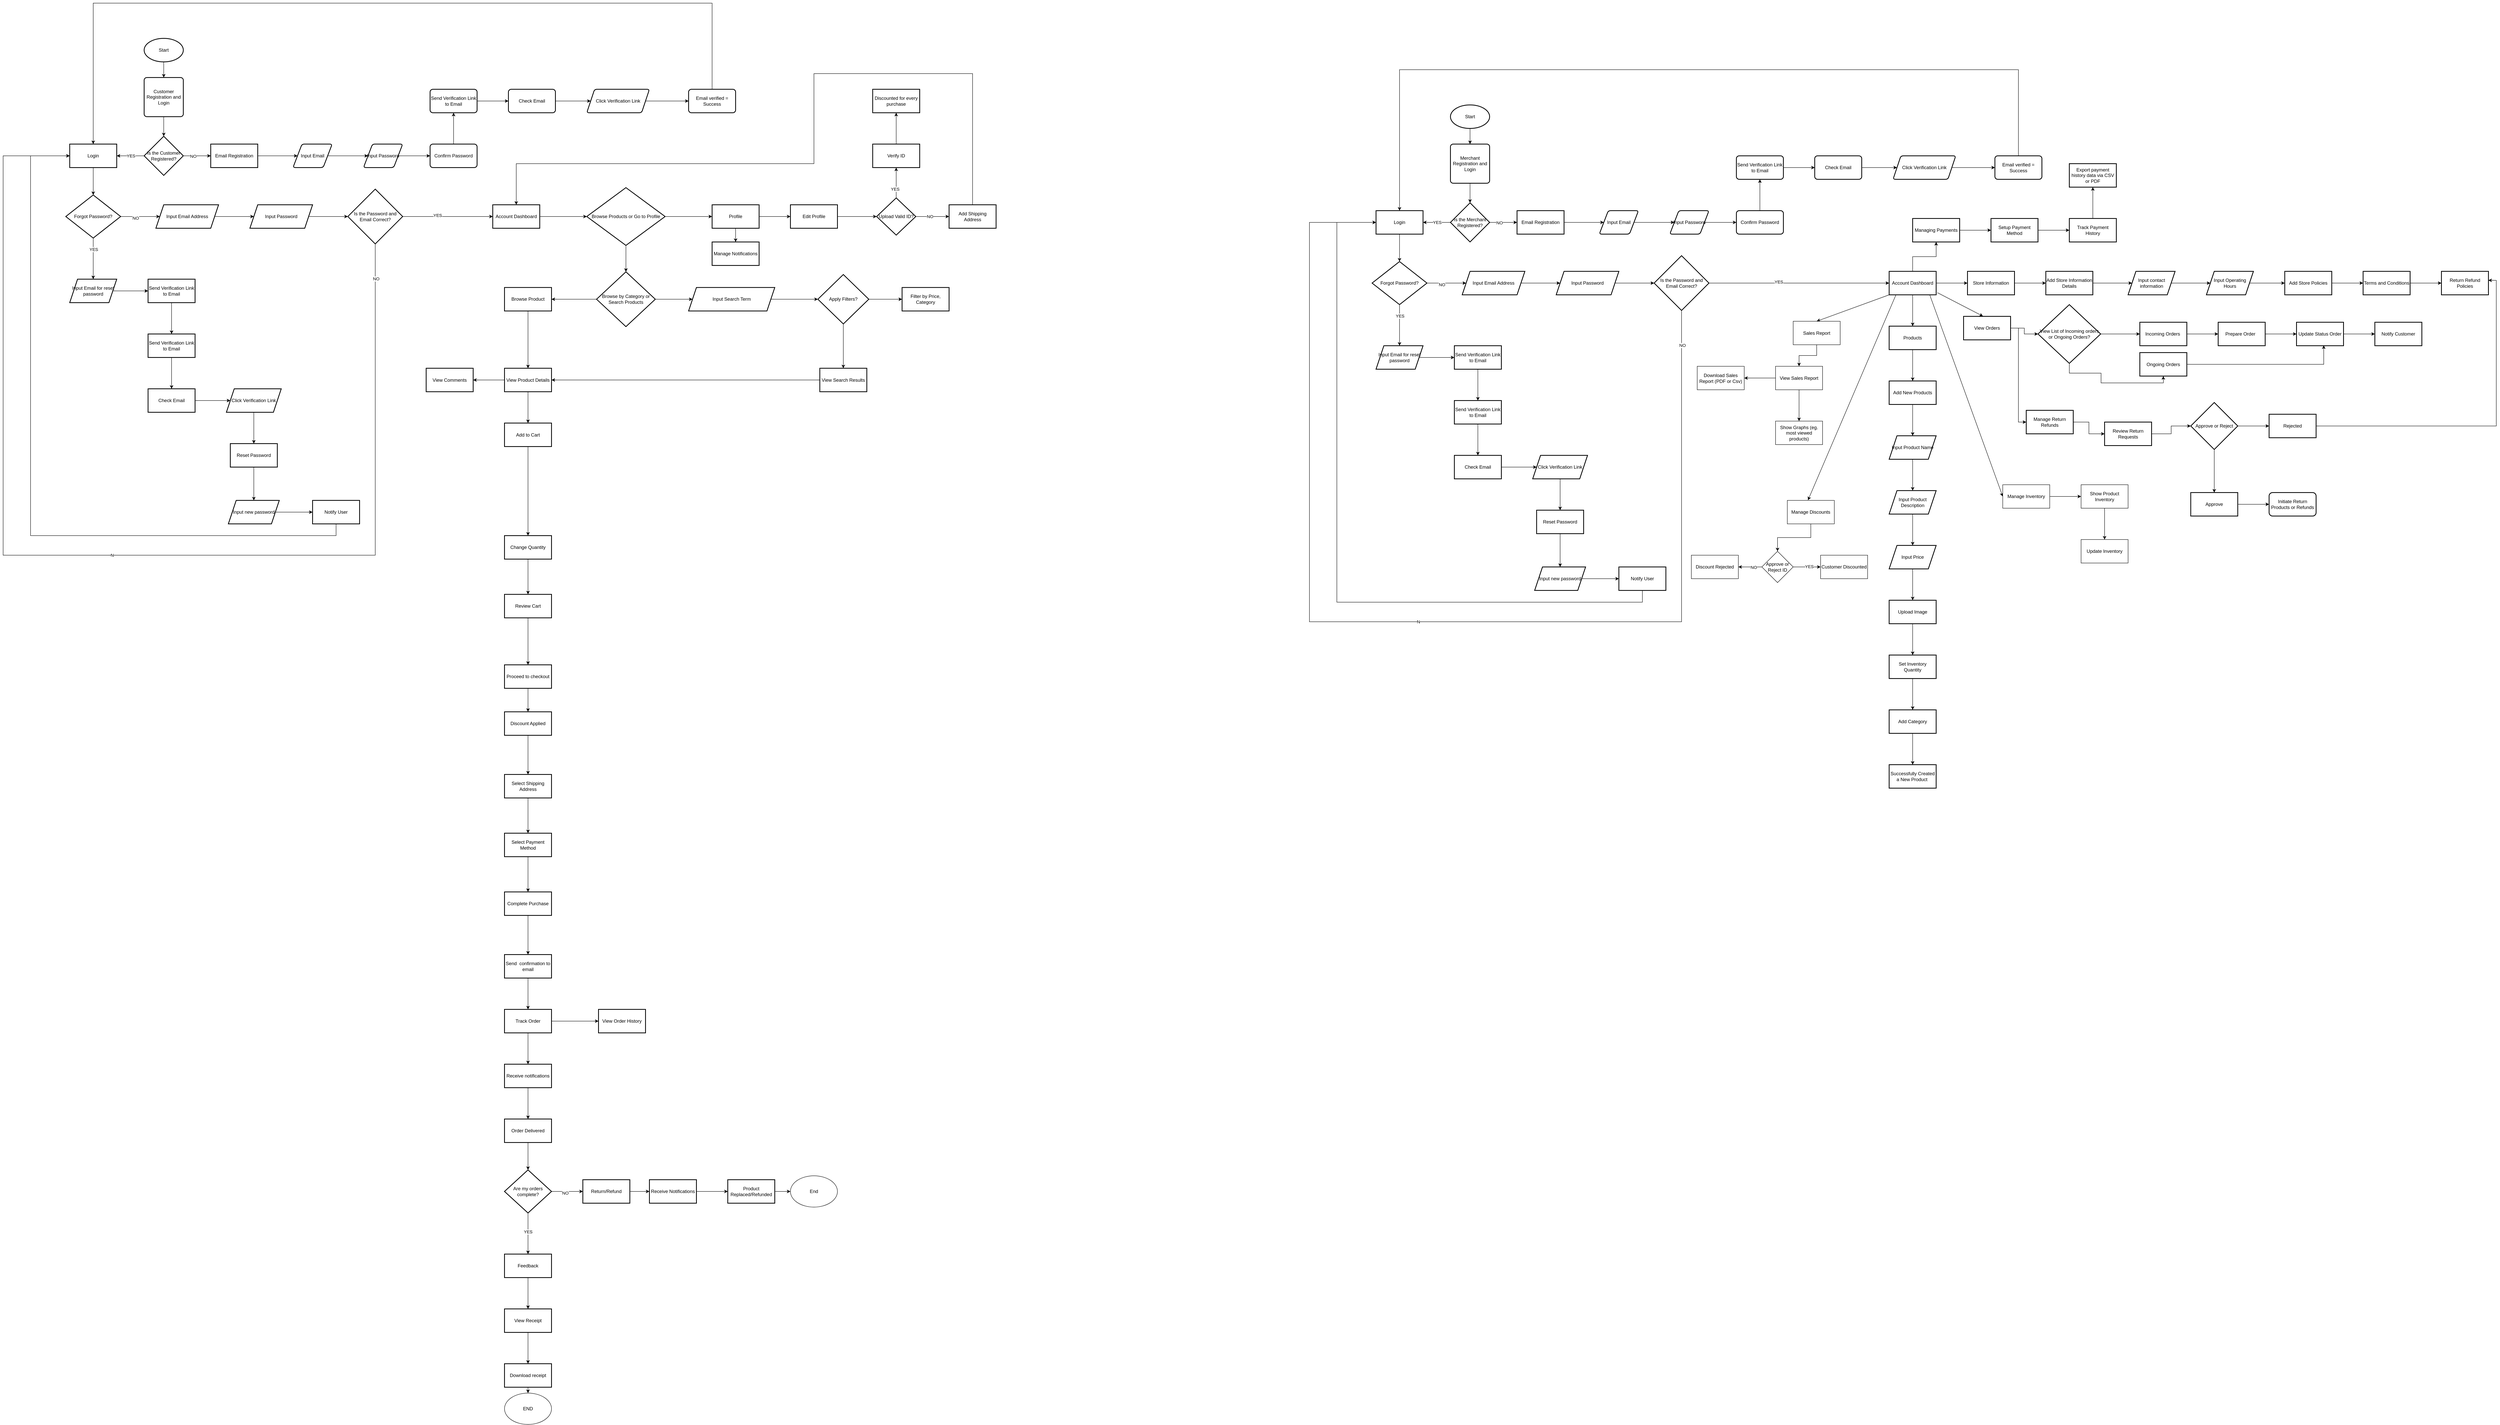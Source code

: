 <mxfile>
    <diagram name="Page-1" id="QvhmWDUnzijZAXbM7_TB">
        <mxGraphModel dx="451" dy="299" grid="1" gridSize="10" guides="1" tooltips="1" connect="1" arrows="1" fold="1" page="1" pageScale="1" pageWidth="850" pageHeight="1100" math="0" shadow="0">
            <root>
                <mxCell id="0"/>
                <mxCell id="1" parent="0"/>
                <mxCell id="vFlg7M4hYeE5aYaz60vm-236" value="Start" style="strokeWidth=2;html=1;shape=mxgraph.flowchart.start_1;whiteSpace=wrap;" parent="1" vertex="1">
                    <mxGeometry x="370" y="220" width="100" height="60" as="geometry"/>
                </mxCell>
                <mxCell id="vFlg7M4hYeE5aYaz60vm-237" value="" style="endArrow=classic;html=1;rounded=0;exitX=0.5;exitY=1;exitDx=0;exitDy=0;exitPerimeter=0;entryX=0.5;entryY=0;entryDx=0;entryDy=0;" parent="1" source="vFlg7M4hYeE5aYaz60vm-236" target="vFlg7M4hYeE5aYaz60vm-239" edge="1">
                    <mxGeometry width="50" height="50" relative="1" as="geometry">
                        <mxPoint x="400" y="370" as="sourcePoint"/>
                        <mxPoint x="420" y="320" as="targetPoint"/>
                    </mxGeometry>
                </mxCell>
                <mxCell id="vFlg7M4hYeE5aYaz60vm-238" style="edgeStyle=orthogonalEdgeStyle;rounded=0;orthogonalLoop=1;jettySize=auto;html=1;exitX=0.5;exitY=1;exitDx=0;exitDy=0;" parent="1" source="vFlg7M4hYeE5aYaz60vm-239" target="vFlg7M4hYeE5aYaz60vm-244" edge="1">
                    <mxGeometry relative="1" as="geometry">
                        <mxPoint x="420.258" y="480" as="targetPoint"/>
                    </mxGeometry>
                </mxCell>
                <mxCell id="vFlg7M4hYeE5aYaz60vm-239" value="Customer Registration and Login" style="rounded=1;whiteSpace=wrap;html=1;absoluteArcSize=1;arcSize=14;strokeWidth=2;" parent="1" vertex="1">
                    <mxGeometry x="370" y="320" width="100" height="100" as="geometry"/>
                </mxCell>
                <mxCell id="vFlg7M4hYeE5aYaz60vm-240" value="" style="edgeStyle=orthogonalEdgeStyle;rounded=0;orthogonalLoop=1;jettySize=auto;html=1;" parent="1" source="vFlg7M4hYeE5aYaz60vm-244" target="vFlg7M4hYeE5aYaz60vm-246" edge="1">
                    <mxGeometry relative="1" as="geometry"/>
                </mxCell>
                <mxCell id="vFlg7M4hYeE5aYaz60vm-241" value="NO" style="edgeLabel;html=1;align=center;verticalAlign=middle;resizable=0;points=[];" parent="vFlg7M4hYeE5aYaz60vm-240" vertex="1" connectable="0">
                    <mxGeometry x="-0.282" y="-1" relative="1" as="geometry">
                        <mxPoint as="offset"/>
                    </mxGeometry>
                </mxCell>
                <mxCell id="vFlg7M4hYeE5aYaz60vm-242" value="" style="edgeStyle=orthogonalEdgeStyle;rounded=0;orthogonalLoop=1;jettySize=auto;html=1;" parent="1" source="vFlg7M4hYeE5aYaz60vm-244" target="vFlg7M4hYeE5aYaz60vm-260" edge="1">
                    <mxGeometry relative="1" as="geometry"/>
                </mxCell>
                <mxCell id="vFlg7M4hYeE5aYaz60vm-243" value="YES" style="edgeLabel;html=1;align=center;verticalAlign=middle;resizable=0;points=[];" parent="vFlg7M4hYeE5aYaz60vm-242" vertex="1" connectable="0">
                    <mxGeometry x="-0.011" relative="1" as="geometry">
                        <mxPoint as="offset"/>
                    </mxGeometry>
                </mxCell>
                <mxCell id="vFlg7M4hYeE5aYaz60vm-244" value="Is the Customer Registered?" style="strokeWidth=2;html=1;shape=mxgraph.flowchart.decision;whiteSpace=wrap;" parent="1" vertex="1">
                    <mxGeometry x="369.998" y="470" width="100" height="100" as="geometry"/>
                </mxCell>
                <mxCell id="vFlg7M4hYeE5aYaz60vm-245" style="edgeStyle=orthogonalEdgeStyle;rounded=0;orthogonalLoop=1;jettySize=auto;html=1;" parent="1" source="vFlg7M4hYeE5aYaz60vm-246" target="vFlg7M4hYeE5aYaz60vm-248" edge="1">
                    <mxGeometry relative="1" as="geometry">
                        <mxPoint x="710" y="520" as="targetPoint"/>
                    </mxGeometry>
                </mxCell>
                <mxCell id="vFlg7M4hYeE5aYaz60vm-246" value="Email Registration" style="whiteSpace=wrap;html=1;strokeWidth=2;" parent="1" vertex="1">
                    <mxGeometry x="539.998" y="490" width="120" height="60" as="geometry"/>
                </mxCell>
                <mxCell id="vFlg7M4hYeE5aYaz60vm-247" value="" style="edgeStyle=orthogonalEdgeStyle;rounded=0;orthogonalLoop=1;jettySize=auto;html=1;" parent="1" source="vFlg7M4hYeE5aYaz60vm-248" target="vFlg7M4hYeE5aYaz60vm-250" edge="1">
                    <mxGeometry relative="1" as="geometry"/>
                </mxCell>
                <mxCell id="vFlg7M4hYeE5aYaz60vm-248" value="Input Email" style="shape=parallelogram;html=1;strokeWidth=2;perimeter=parallelogramPerimeter;whiteSpace=wrap;rounded=1;arcSize=12;size=0.23;" parent="1" vertex="1">
                    <mxGeometry x="750" y="490" width="100" height="60" as="geometry"/>
                </mxCell>
                <mxCell id="vFlg7M4hYeE5aYaz60vm-249" value="" style="edgeStyle=orthogonalEdgeStyle;rounded=0;orthogonalLoop=1;jettySize=auto;html=1;" parent="1" source="vFlg7M4hYeE5aYaz60vm-250" target="vFlg7M4hYeE5aYaz60vm-252" edge="1">
                    <mxGeometry relative="1" as="geometry"/>
                </mxCell>
                <mxCell id="vFlg7M4hYeE5aYaz60vm-250" value="Input Password" style="shape=parallelogram;html=1;strokeWidth=2;perimeter=parallelogramPerimeter;whiteSpace=wrap;rounded=1;arcSize=12;size=0.23;" parent="1" vertex="1">
                    <mxGeometry x="930" y="490" width="100" height="60" as="geometry"/>
                </mxCell>
                <mxCell id="vFlg7M4hYeE5aYaz60vm-251" value="" style="edgeStyle=orthogonalEdgeStyle;rounded=0;orthogonalLoop=1;jettySize=auto;html=1;" parent="1" source="vFlg7M4hYeE5aYaz60vm-252" target="vFlg7M4hYeE5aYaz60vm-254" edge="1">
                    <mxGeometry relative="1" as="geometry"/>
                </mxCell>
                <mxCell id="vFlg7M4hYeE5aYaz60vm-252" value="Confirm Password" style="whiteSpace=wrap;html=1;strokeWidth=2;rounded=1;arcSize=12;" parent="1" vertex="1">
                    <mxGeometry x="1100" y="490" width="120" height="60" as="geometry"/>
                </mxCell>
                <mxCell id="vFlg7M4hYeE5aYaz60vm-253" value="" style="edgeStyle=orthogonalEdgeStyle;rounded=0;orthogonalLoop=1;jettySize=auto;html=1;" parent="1" source="vFlg7M4hYeE5aYaz60vm-254" target="vFlg7M4hYeE5aYaz60vm-256" edge="1">
                    <mxGeometry relative="1" as="geometry"/>
                </mxCell>
                <mxCell id="vFlg7M4hYeE5aYaz60vm-254" value="Send Verification Link to Email" style="rounded=1;whiteSpace=wrap;html=1;strokeWidth=2;arcSize=12;" parent="1" vertex="1">
                    <mxGeometry x="1100" y="350" width="120" height="60" as="geometry"/>
                </mxCell>
                <mxCell id="vFlg7M4hYeE5aYaz60vm-255" value="" style="edgeStyle=orthogonalEdgeStyle;rounded=0;orthogonalLoop=1;jettySize=auto;html=1;" parent="1" source="vFlg7M4hYeE5aYaz60vm-256" target="vFlg7M4hYeE5aYaz60vm-258" edge="1">
                    <mxGeometry relative="1" as="geometry"/>
                </mxCell>
                <mxCell id="vFlg7M4hYeE5aYaz60vm-256" value="Check Email" style="whiteSpace=wrap;html=1;rounded=1;strokeWidth=2;arcSize=12;" parent="1" vertex="1">
                    <mxGeometry x="1300" y="350" width="120" height="60" as="geometry"/>
                </mxCell>
                <mxCell id="vFlg7M4hYeE5aYaz60vm-257" value="" style="edgeStyle=orthogonalEdgeStyle;rounded=0;orthogonalLoop=1;jettySize=auto;html=1;" parent="1" source="vFlg7M4hYeE5aYaz60vm-258" target="vFlg7M4hYeE5aYaz60vm-262" edge="1">
                    <mxGeometry relative="1" as="geometry"/>
                </mxCell>
                <mxCell id="vFlg7M4hYeE5aYaz60vm-258" value="Click Verification Link" style="shape=parallelogram;perimeter=parallelogramPerimeter;whiteSpace=wrap;html=1;fixedSize=1;rounded=1;strokeWidth=2;arcSize=12;" parent="1" vertex="1">
                    <mxGeometry x="1500" y="350" width="160" height="60" as="geometry"/>
                </mxCell>
                <mxCell id="vFlg7M4hYeE5aYaz60vm-259" value="" style="edgeStyle=orthogonalEdgeStyle;rounded=0;orthogonalLoop=1;jettySize=auto;html=1;" parent="1" source="vFlg7M4hYeE5aYaz60vm-260" target="vFlg7M4hYeE5aYaz60vm-267" edge="1">
                    <mxGeometry relative="1" as="geometry"/>
                </mxCell>
                <mxCell id="vFlg7M4hYeE5aYaz60vm-260" value="Login" style="whiteSpace=wrap;html=1;strokeWidth=2;" parent="1" vertex="1">
                    <mxGeometry x="179.998" y="490" width="120" height="60" as="geometry"/>
                </mxCell>
                <mxCell id="vFlg7M4hYeE5aYaz60vm-261" style="edgeStyle=orthogonalEdgeStyle;rounded=0;orthogonalLoop=1;jettySize=auto;html=1;" parent="1" source="vFlg7M4hYeE5aYaz60vm-262" target="vFlg7M4hYeE5aYaz60vm-260" edge="1">
                    <mxGeometry relative="1" as="geometry">
                        <Array as="points">
                            <mxPoint x="1820" y="130"/>
                            <mxPoint x="240" y="130"/>
                        </Array>
                    </mxGeometry>
                </mxCell>
                <mxCell id="vFlg7M4hYeE5aYaz60vm-262" value="Email verified = Success" style="whiteSpace=wrap;html=1;rounded=1;strokeWidth=2;arcSize=12;" parent="1" vertex="1">
                    <mxGeometry x="1760" y="350" width="120" height="60" as="geometry"/>
                </mxCell>
                <mxCell id="vFlg7M4hYeE5aYaz60vm-263" value="" style="edgeStyle=orthogonalEdgeStyle;rounded=0;orthogonalLoop=1;jettySize=auto;html=1;" parent="1" source="vFlg7M4hYeE5aYaz60vm-267" target="vFlg7M4hYeE5aYaz60vm-269" edge="1">
                    <mxGeometry relative="1" as="geometry"/>
                </mxCell>
                <mxCell id="vFlg7M4hYeE5aYaz60vm-264" value="NO" style="edgeLabel;html=1;align=center;verticalAlign=middle;resizable=0;points=[];" parent="vFlg7M4hYeE5aYaz60vm-263" vertex="1" connectable="0">
                    <mxGeometry x="-0.249" y="-4" relative="1" as="geometry">
                        <mxPoint as="offset"/>
                    </mxGeometry>
                </mxCell>
                <mxCell id="vFlg7M4hYeE5aYaz60vm-265" value="" style="edgeStyle=orthogonalEdgeStyle;rounded=0;orthogonalLoop=1;jettySize=auto;html=1;" parent="1" source="vFlg7M4hYeE5aYaz60vm-267" target="vFlg7M4hYeE5aYaz60vm-280" edge="1">
                    <mxGeometry relative="1" as="geometry"/>
                </mxCell>
                <mxCell id="vFlg7M4hYeE5aYaz60vm-266" value="YES" style="edgeLabel;html=1;align=center;verticalAlign=middle;resizable=0;points=[];" parent="vFlg7M4hYeE5aYaz60vm-265" vertex="1" connectable="0">
                    <mxGeometry x="-0.447" y="1" relative="1" as="geometry">
                        <mxPoint as="offset"/>
                    </mxGeometry>
                </mxCell>
                <mxCell id="vFlg7M4hYeE5aYaz60vm-267" value="Forgot Password?" style="rhombus;whiteSpace=wrap;html=1;strokeWidth=2;" parent="1" vertex="1">
                    <mxGeometry x="170" y="620" width="140" height="110" as="geometry"/>
                </mxCell>
                <mxCell id="vFlg7M4hYeE5aYaz60vm-268" value="" style="edgeStyle=orthogonalEdgeStyle;rounded=0;orthogonalLoop=1;jettySize=auto;html=1;" parent="1" source="vFlg7M4hYeE5aYaz60vm-269" target="vFlg7M4hYeE5aYaz60vm-271" edge="1">
                    <mxGeometry relative="1" as="geometry"/>
                </mxCell>
                <mxCell id="vFlg7M4hYeE5aYaz60vm-269" value="Input Email Address" style="shape=parallelogram;perimeter=parallelogramPerimeter;whiteSpace=wrap;html=1;fixedSize=1;strokeWidth=2;" parent="1" vertex="1">
                    <mxGeometry x="400" y="645" width="160" height="60" as="geometry"/>
                </mxCell>
                <mxCell id="vFlg7M4hYeE5aYaz60vm-270" value="" style="edgeStyle=orthogonalEdgeStyle;rounded=0;orthogonalLoop=1;jettySize=auto;html=1;" parent="1" source="vFlg7M4hYeE5aYaz60vm-271" target="vFlg7M4hYeE5aYaz60vm-276" edge="1">
                    <mxGeometry relative="1" as="geometry"/>
                </mxCell>
                <mxCell id="vFlg7M4hYeE5aYaz60vm-271" value="Input Password" style="shape=parallelogram;perimeter=parallelogramPerimeter;whiteSpace=wrap;html=1;fixedSize=1;strokeWidth=2;" parent="1" vertex="1">
                    <mxGeometry x="640" y="645" width="160" height="60" as="geometry"/>
                </mxCell>
                <mxCell id="vFlg7M4hYeE5aYaz60vm-272" value="" style="edgeStyle=orthogonalEdgeStyle;rounded=0;orthogonalLoop=1;jettySize=auto;html=1;" parent="1" source="vFlg7M4hYeE5aYaz60vm-276" target="vFlg7M4hYeE5aYaz60vm-278" edge="1">
                    <mxGeometry relative="1" as="geometry"/>
                </mxCell>
                <mxCell id="vFlg7M4hYeE5aYaz60vm-273" value="YES" style="edgeLabel;html=1;align=center;verticalAlign=middle;resizable=0;points=[];" parent="vFlg7M4hYeE5aYaz60vm-272" vertex="1" connectable="0">
                    <mxGeometry x="-0.227" y="3" relative="1" as="geometry">
                        <mxPoint as="offset"/>
                    </mxGeometry>
                </mxCell>
                <mxCell id="vFlg7M4hYeE5aYaz60vm-274" value="N" style="edgeStyle=orthogonalEdgeStyle;rounded=0;orthogonalLoop=1;jettySize=auto;html=1;" parent="1" source="vFlg7M4hYeE5aYaz60vm-276" target="vFlg7M4hYeE5aYaz60vm-260" edge="1">
                    <mxGeometry relative="1" as="geometry">
                        <Array as="points">
                            <mxPoint x="960" y="830"/>
                            <mxPoint x="960" y="1540"/>
                            <mxPoint x="10" y="1540"/>
                            <mxPoint x="10" y="520"/>
                        </Array>
                    </mxGeometry>
                </mxCell>
                <mxCell id="vFlg7M4hYeE5aYaz60vm-275" value="NO" style="edgeLabel;html=1;align=center;verticalAlign=middle;resizable=0;points=[];" parent="vFlg7M4hYeE5aYaz60vm-274" vertex="1" connectable="0">
                    <mxGeometry x="-0.939" y="2" relative="1" as="geometry">
                        <mxPoint y="-1" as="offset"/>
                    </mxGeometry>
                </mxCell>
                <mxCell id="vFlg7M4hYeE5aYaz60vm-276" value="Is the Password and Email Correct?" style="rhombus;whiteSpace=wrap;html=1;strokeWidth=2;" parent="1" vertex="1">
                    <mxGeometry x="890" y="605" width="140" height="140" as="geometry"/>
                </mxCell>
                <mxCell id="vFlg7M4hYeE5aYaz60vm-277" value="" style="edgeStyle=orthogonalEdgeStyle;rounded=0;orthogonalLoop=1;jettySize=auto;html=1;" parent="1" source="vFlg7M4hYeE5aYaz60vm-278" target="vFlg7M4hYeE5aYaz60vm-297" edge="1">
                    <mxGeometry relative="1" as="geometry"/>
                </mxCell>
                <mxCell id="vFlg7M4hYeE5aYaz60vm-278" value="Account Dashboard" style="whiteSpace=wrap;html=1;strokeWidth=2;" parent="1" vertex="1">
                    <mxGeometry x="1260" y="645" width="120" height="60" as="geometry"/>
                </mxCell>
                <mxCell id="vFlg7M4hYeE5aYaz60vm-279" value="" style="edgeStyle=orthogonalEdgeStyle;rounded=0;orthogonalLoop=1;jettySize=auto;html=1;" parent="1" source="vFlg7M4hYeE5aYaz60vm-280" target="vFlg7M4hYeE5aYaz60vm-282" edge="1">
                    <mxGeometry relative="1" as="geometry"/>
                </mxCell>
                <mxCell id="vFlg7M4hYeE5aYaz60vm-280" value="Input Email for reset password" style="shape=parallelogram;perimeter=parallelogramPerimeter;whiteSpace=wrap;html=1;fixedSize=1;strokeWidth=2;" parent="1" vertex="1">
                    <mxGeometry x="180" y="835" width="120" height="60" as="geometry"/>
                </mxCell>
                <mxCell id="vFlg7M4hYeE5aYaz60vm-281" value="" style="edgeStyle=orthogonalEdgeStyle;rounded=0;orthogonalLoop=1;jettySize=auto;html=1;" parent="1" source="vFlg7M4hYeE5aYaz60vm-282" target="vFlg7M4hYeE5aYaz60vm-284" edge="1">
                    <mxGeometry relative="1" as="geometry"/>
                </mxCell>
                <mxCell id="vFlg7M4hYeE5aYaz60vm-282" value="Send Verification Link to Email" style="whiteSpace=wrap;html=1;strokeWidth=2;" parent="1" vertex="1">
                    <mxGeometry x="380" y="835" width="120" height="60" as="geometry"/>
                </mxCell>
                <mxCell id="vFlg7M4hYeE5aYaz60vm-283" value="" style="edgeStyle=orthogonalEdgeStyle;rounded=0;orthogonalLoop=1;jettySize=auto;html=1;" parent="1" source="vFlg7M4hYeE5aYaz60vm-284" target="vFlg7M4hYeE5aYaz60vm-286" edge="1">
                    <mxGeometry relative="1" as="geometry"/>
                </mxCell>
                <mxCell id="vFlg7M4hYeE5aYaz60vm-284" value="Send Verification Link to Email" style="whiteSpace=wrap;html=1;strokeWidth=2;" parent="1" vertex="1">
                    <mxGeometry x="380" y="975" width="120" height="60" as="geometry"/>
                </mxCell>
                <mxCell id="vFlg7M4hYeE5aYaz60vm-285" value="" style="edgeStyle=orthogonalEdgeStyle;rounded=0;orthogonalLoop=1;jettySize=auto;html=1;" parent="1" source="vFlg7M4hYeE5aYaz60vm-286" target="vFlg7M4hYeE5aYaz60vm-288" edge="1">
                    <mxGeometry relative="1" as="geometry"/>
                </mxCell>
                <mxCell id="vFlg7M4hYeE5aYaz60vm-286" value="Check Email" style="whiteSpace=wrap;html=1;strokeWidth=2;" parent="1" vertex="1">
                    <mxGeometry x="380" y="1115" width="120" height="60" as="geometry"/>
                </mxCell>
                <mxCell id="vFlg7M4hYeE5aYaz60vm-287" value="" style="edgeStyle=orthogonalEdgeStyle;rounded=0;orthogonalLoop=1;jettySize=auto;html=1;" parent="1" source="vFlg7M4hYeE5aYaz60vm-288" target="vFlg7M4hYeE5aYaz60vm-290" edge="1">
                    <mxGeometry relative="1" as="geometry"/>
                </mxCell>
                <mxCell id="vFlg7M4hYeE5aYaz60vm-288" value="Click Verification Link" style="shape=parallelogram;perimeter=parallelogramPerimeter;whiteSpace=wrap;html=1;fixedSize=1;strokeWidth=2;" parent="1" vertex="1">
                    <mxGeometry x="580" y="1115" width="140" height="60" as="geometry"/>
                </mxCell>
                <mxCell id="vFlg7M4hYeE5aYaz60vm-289" value="" style="edgeStyle=orthogonalEdgeStyle;rounded=0;orthogonalLoop=1;jettySize=auto;html=1;" parent="1" source="vFlg7M4hYeE5aYaz60vm-290" target="vFlg7M4hYeE5aYaz60vm-292" edge="1">
                    <mxGeometry relative="1" as="geometry"/>
                </mxCell>
                <mxCell id="vFlg7M4hYeE5aYaz60vm-290" value="Reset Password" style="whiteSpace=wrap;html=1;strokeWidth=2;" parent="1" vertex="1">
                    <mxGeometry x="590" y="1255" width="120" height="60" as="geometry"/>
                </mxCell>
                <mxCell id="vFlg7M4hYeE5aYaz60vm-291" value="" style="edgeStyle=orthogonalEdgeStyle;rounded=0;orthogonalLoop=1;jettySize=auto;html=1;" parent="1" source="vFlg7M4hYeE5aYaz60vm-292" target="vFlg7M4hYeE5aYaz60vm-294" edge="1">
                    <mxGeometry relative="1" as="geometry"/>
                </mxCell>
                <mxCell id="vFlg7M4hYeE5aYaz60vm-292" value="Input new password" style="shape=parallelogram;perimeter=parallelogramPerimeter;whiteSpace=wrap;html=1;fixedSize=1;strokeWidth=2;" parent="1" vertex="1">
                    <mxGeometry x="585" y="1400" width="130" height="60" as="geometry"/>
                </mxCell>
                <mxCell id="vFlg7M4hYeE5aYaz60vm-293" style="edgeStyle=orthogonalEdgeStyle;rounded=0;orthogonalLoop=1;jettySize=auto;html=1;entryX=0;entryY=0.5;entryDx=0;entryDy=0;" parent="1" source="vFlg7M4hYeE5aYaz60vm-294" target="vFlg7M4hYeE5aYaz60vm-260" edge="1">
                    <mxGeometry relative="1" as="geometry">
                        <Array as="points">
                            <mxPoint x="860" y="1490"/>
                            <mxPoint x="80" y="1490"/>
                            <mxPoint x="80" y="520"/>
                        </Array>
                    </mxGeometry>
                </mxCell>
                <mxCell id="vFlg7M4hYeE5aYaz60vm-294" value="Notify User" style="whiteSpace=wrap;html=1;strokeWidth=2;" parent="1" vertex="1">
                    <mxGeometry x="800" y="1400" width="120" height="60" as="geometry"/>
                </mxCell>
                <mxCell id="vFlg7M4hYeE5aYaz60vm-295" value="" style="edgeStyle=orthogonalEdgeStyle;rounded=0;orthogonalLoop=1;jettySize=auto;html=1;" parent="1" source="vFlg7M4hYeE5aYaz60vm-297" target="vFlg7M4hYeE5aYaz60vm-299" edge="1">
                    <mxGeometry relative="1" as="geometry"/>
                </mxCell>
                <mxCell id="vFlg7M4hYeE5aYaz60vm-296" value="" style="edgeStyle=orthogonalEdgeStyle;rounded=0;orthogonalLoop=1;jettySize=auto;html=1;" parent="1" source="vFlg7M4hYeE5aYaz60vm-297" target="vFlg7M4hYeE5aYaz60vm-305" edge="1">
                    <mxGeometry relative="1" as="geometry"/>
                </mxCell>
                <mxCell id="vFlg7M4hYeE5aYaz60vm-297" value="Browse Products or Go to Profile" style="rhombus;whiteSpace=wrap;html=1;strokeWidth=2;" parent="1" vertex="1">
                    <mxGeometry x="1500" y="601.25" width="200" height="147.5" as="geometry"/>
                </mxCell>
                <mxCell id="vFlg7M4hYeE5aYaz60vm-298" value="" style="edgeStyle=orthogonalEdgeStyle;rounded=0;orthogonalLoop=1;jettySize=auto;html=1;" parent="1" source="vFlg7M4hYeE5aYaz60vm-299" target="vFlg7M4hYeE5aYaz60vm-302" edge="1">
                    <mxGeometry relative="1" as="geometry"/>
                </mxCell>
                <mxCell id="EH66mAOIcxisVFtr9VtQ-2" style="edgeStyle=orthogonalEdgeStyle;rounded=0;orthogonalLoop=1;jettySize=auto;html=1;" parent="1" source="vFlg7M4hYeE5aYaz60vm-299" target="vFlg7M4hYeE5aYaz60vm-344" edge="1">
                    <mxGeometry relative="1" as="geometry"/>
                </mxCell>
                <mxCell id="vFlg7M4hYeE5aYaz60vm-299" value="Profile" style="whiteSpace=wrap;html=1;strokeWidth=2;" parent="1" vertex="1">
                    <mxGeometry x="1820" y="645" width="120" height="60" as="geometry"/>
                </mxCell>
                <mxCell id="vFlg7M4hYeE5aYaz60vm-300" style="edgeStyle=orthogonalEdgeStyle;rounded=0;orthogonalLoop=1;jettySize=auto;html=1;exitX=0.5;exitY=0;exitDx=0;exitDy=0;" parent="1" source="vFlg7M4hYeE5aYaz60vm-343" target="vFlg7M4hYeE5aYaz60vm-278" edge="1">
                    <mxGeometry relative="1" as="geometry">
                        <mxPoint x="2360" y="330" as="sourcePoint"/>
                        <Array as="points">
                            <mxPoint x="2485" y="310"/>
                            <mxPoint x="2080" y="310"/>
                            <mxPoint x="2080" y="540"/>
                            <mxPoint x="1320" y="540"/>
                        </Array>
                    </mxGeometry>
                </mxCell>
                <mxCell id="vFlg7M4hYeE5aYaz60vm-301" value="" style="edgeStyle=orthogonalEdgeStyle;rounded=0;orthogonalLoop=1;jettySize=auto;html=1;" parent="1" source="vFlg7M4hYeE5aYaz60vm-302" target="vFlg7M4hYeE5aYaz60vm-338" edge="1">
                    <mxGeometry relative="1" as="geometry"/>
                </mxCell>
                <mxCell id="vFlg7M4hYeE5aYaz60vm-302" value="Edit Profile" style="whiteSpace=wrap;html=1;strokeWidth=2;" parent="1" vertex="1">
                    <mxGeometry x="2020" y="645" width="120" height="60" as="geometry"/>
                </mxCell>
                <mxCell id="vFlg7M4hYeE5aYaz60vm-303" value="" style="edgeStyle=orthogonalEdgeStyle;rounded=0;orthogonalLoop=1;jettySize=auto;html=1;" parent="1" source="vFlg7M4hYeE5aYaz60vm-305" target="vFlg7M4hYeE5aYaz60vm-307" edge="1">
                    <mxGeometry relative="1" as="geometry"/>
                </mxCell>
                <mxCell id="vFlg7M4hYeE5aYaz60vm-304" value="" style="edgeStyle=orthogonalEdgeStyle;rounded=0;orthogonalLoop=1;jettySize=auto;html=1;" parent="1" source="vFlg7M4hYeE5aYaz60vm-305" target="vFlg7M4hYeE5aYaz60vm-312" edge="1">
                    <mxGeometry relative="1" as="geometry"/>
                </mxCell>
                <mxCell id="vFlg7M4hYeE5aYaz60vm-305" value="Browse by Category or Search Products" style="rhombus;whiteSpace=wrap;html=1;strokeWidth=2;" parent="1" vertex="1">
                    <mxGeometry x="1525" y="816.25" width="150" height="140" as="geometry"/>
                </mxCell>
                <mxCell id="vFlg7M4hYeE5aYaz60vm-306" value="" style="edgeStyle=orthogonalEdgeStyle;rounded=0;orthogonalLoop=1;jettySize=auto;html=1;" parent="1" source="vFlg7M4hYeE5aYaz60vm-307" target="vFlg7M4hYeE5aYaz60vm-310" edge="1">
                    <mxGeometry relative="1" as="geometry"/>
                </mxCell>
                <mxCell id="vFlg7M4hYeE5aYaz60vm-307" value="Browse Product" style="whiteSpace=wrap;html=1;strokeWidth=2;" parent="1" vertex="1">
                    <mxGeometry x="1290" y="856.25" width="120" height="60" as="geometry"/>
                </mxCell>
                <mxCell id="vFlg7M4hYeE5aYaz60vm-308" value="" style="edgeStyle=orthogonalEdgeStyle;rounded=0;orthogonalLoop=1;jettySize=auto;html=1;" parent="1" source="vFlg7M4hYeE5aYaz60vm-310" target="vFlg7M4hYeE5aYaz60vm-319" edge="1">
                    <mxGeometry relative="1" as="geometry"/>
                </mxCell>
                <mxCell id="vFlg7M4hYeE5aYaz60vm-309" value="" style="edgeStyle=orthogonalEdgeStyle;rounded=0;orthogonalLoop=1;jettySize=auto;html=1;" parent="1" source="vFlg7M4hYeE5aYaz60vm-310" target="vFlg7M4hYeE5aYaz60vm-321" edge="1">
                    <mxGeometry relative="1" as="geometry"/>
                </mxCell>
                <mxCell id="vFlg7M4hYeE5aYaz60vm-310" value="View Product Details" style="whiteSpace=wrap;html=1;strokeWidth=2;" parent="1" vertex="1">
                    <mxGeometry x="1290" y="1062.51" width="120" height="60" as="geometry"/>
                </mxCell>
                <mxCell id="vFlg7M4hYeE5aYaz60vm-311" value="" style="edgeStyle=orthogonalEdgeStyle;rounded=0;orthogonalLoop=1;jettySize=auto;html=1;" parent="1" source="vFlg7M4hYeE5aYaz60vm-312" target="vFlg7M4hYeE5aYaz60vm-315" edge="1">
                    <mxGeometry relative="1" as="geometry"/>
                </mxCell>
                <mxCell id="vFlg7M4hYeE5aYaz60vm-312" value="Input Search Term" style="shape=parallelogram;perimeter=parallelogramPerimeter;whiteSpace=wrap;html=1;fixedSize=1;strokeWidth=2;" parent="1" vertex="1">
                    <mxGeometry x="1760" y="856.25" width="220" height="60" as="geometry"/>
                </mxCell>
                <mxCell id="vFlg7M4hYeE5aYaz60vm-313" value="" style="edgeStyle=orthogonalEdgeStyle;rounded=0;orthogonalLoop=1;jettySize=auto;html=1;" parent="1" source="vFlg7M4hYeE5aYaz60vm-315" target="vFlg7M4hYeE5aYaz60vm-317" edge="1">
                    <mxGeometry relative="1" as="geometry"/>
                </mxCell>
                <mxCell id="vFlg7M4hYeE5aYaz60vm-314" value="" style="edgeStyle=orthogonalEdgeStyle;rounded=0;orthogonalLoop=1;jettySize=auto;html=1;" parent="1" source="vFlg7M4hYeE5aYaz60vm-315" target="vFlg7M4hYeE5aYaz60vm-318" edge="1">
                    <mxGeometry relative="1" as="geometry"/>
                </mxCell>
                <mxCell id="vFlg7M4hYeE5aYaz60vm-315" value="Apply Filters?" style="rhombus;whiteSpace=wrap;html=1;strokeWidth=2;" parent="1" vertex="1">
                    <mxGeometry x="2090" y="823.13" width="130" height="126.25" as="geometry"/>
                </mxCell>
                <mxCell id="vFlg7M4hYeE5aYaz60vm-316" style="edgeStyle=orthogonalEdgeStyle;rounded=0;orthogonalLoop=1;jettySize=auto;html=1;" parent="1" source="vFlg7M4hYeE5aYaz60vm-317" target="vFlg7M4hYeE5aYaz60vm-310" edge="1">
                    <mxGeometry relative="1" as="geometry"/>
                </mxCell>
                <mxCell id="vFlg7M4hYeE5aYaz60vm-317" value="View Search Results" style="whiteSpace=wrap;html=1;strokeWidth=2;" parent="1" vertex="1">
                    <mxGeometry x="2095" y="1062.505" width="120" height="60" as="geometry"/>
                </mxCell>
                <mxCell id="vFlg7M4hYeE5aYaz60vm-318" value="Filter by Price, Category" style="whiteSpace=wrap;html=1;strokeWidth=2;" parent="1" vertex="1">
                    <mxGeometry x="2305" y="856.255" width="120" height="60" as="geometry"/>
                </mxCell>
                <mxCell id="vFlg7M4hYeE5aYaz60vm-319" value="View Comments" style="whiteSpace=wrap;html=1;strokeWidth=2;" parent="1" vertex="1">
                    <mxGeometry x="1090" y="1062.51" width="120" height="60" as="geometry"/>
                </mxCell>
                <mxCell id="vFlg7M4hYeE5aYaz60vm-320" value="" style="edgeStyle=orthogonalEdgeStyle;rounded=0;orthogonalLoop=1;jettySize=auto;html=1;entryX=0.5;entryY=0;entryDx=0;entryDy=0;" parent="1" source="vFlg7M4hYeE5aYaz60vm-321" target="vFlg7M4hYeE5aYaz60vm-325" edge="1">
                    <mxGeometry relative="1" as="geometry">
                        <mxPoint x="1350" y="1342.51" as="targetPoint"/>
                    </mxGeometry>
                </mxCell>
                <mxCell id="vFlg7M4hYeE5aYaz60vm-321" value="Add to Cart" style="whiteSpace=wrap;html=1;strokeWidth=2;" parent="1" vertex="1">
                    <mxGeometry x="1290" y="1202.51" width="120" height="60" as="geometry"/>
                </mxCell>
                <mxCell id="vFlg7M4hYeE5aYaz60vm-324" value="" style="edgeStyle=orthogonalEdgeStyle;rounded=0;orthogonalLoop=1;jettySize=auto;html=1;" parent="1" source="vFlg7M4hYeE5aYaz60vm-325" target="vFlg7M4hYeE5aYaz60vm-327" edge="1">
                    <mxGeometry relative="1" as="geometry"/>
                </mxCell>
                <mxCell id="vFlg7M4hYeE5aYaz60vm-325" value="Change Quantity" style="whiteSpace=wrap;html=1;strokeWidth=2;" parent="1" vertex="1">
                    <mxGeometry x="1290" y="1490" width="120" height="60" as="geometry"/>
                </mxCell>
                <mxCell id="vFlg7M4hYeE5aYaz60vm-326" value="" style="edgeStyle=orthogonalEdgeStyle;rounded=0;orthogonalLoop=1;jettySize=auto;html=1;" parent="1" source="vFlg7M4hYeE5aYaz60vm-327" target="vFlg7M4hYeE5aYaz60vm-329" edge="1">
                    <mxGeometry relative="1" as="geometry"/>
                </mxCell>
                <mxCell id="vFlg7M4hYeE5aYaz60vm-327" value="Review Cart" style="whiteSpace=wrap;html=1;strokeWidth=2;" parent="1" vertex="1">
                    <mxGeometry x="1290" y="1640" width="120" height="60" as="geometry"/>
                </mxCell>
                <mxCell id="vFlg7M4hYeE5aYaz60vm-328" value="" style="edgeStyle=orthogonalEdgeStyle;rounded=0;orthogonalLoop=1;jettySize=auto;html=1;" parent="1" source="vFlg7M4hYeE5aYaz60vm-329" target="vFlg7M4hYeE5aYaz60vm-346" edge="1">
                    <mxGeometry relative="1" as="geometry"/>
                </mxCell>
                <mxCell id="vFlg7M4hYeE5aYaz60vm-329" value="Proceed to checkout" style="whiteSpace=wrap;html=1;strokeWidth=2;" parent="1" vertex="1">
                    <mxGeometry x="1290" y="1820" width="120" height="60" as="geometry"/>
                </mxCell>
                <mxCell id="vFlg7M4hYeE5aYaz60vm-330" value="" style="edgeStyle=orthogonalEdgeStyle;rounded=0;orthogonalLoop=1;jettySize=auto;html=1;" parent="1" source="vFlg7M4hYeE5aYaz60vm-331" target="vFlg7M4hYeE5aYaz60vm-333" edge="1">
                    <mxGeometry relative="1" as="geometry"/>
                </mxCell>
                <mxCell id="vFlg7M4hYeE5aYaz60vm-331" value="Select Shipping Address" style="whiteSpace=wrap;html=1;strokeWidth=2;" parent="1" vertex="1">
                    <mxGeometry x="1290" y="2100.005" width="120" height="60" as="geometry"/>
                </mxCell>
                <mxCell id="vFlg7M4hYeE5aYaz60vm-332" value="" style="edgeStyle=orthogonalEdgeStyle;rounded=0;orthogonalLoop=1;jettySize=auto;html=1;" parent="1" source="vFlg7M4hYeE5aYaz60vm-333" target="vFlg7M4hYeE5aYaz60vm-348" edge="1">
                    <mxGeometry relative="1" as="geometry"/>
                </mxCell>
                <mxCell id="vFlg7M4hYeE5aYaz60vm-333" value="Select Payment Method" style="whiteSpace=wrap;html=1;strokeWidth=2;" parent="1" vertex="1">
                    <mxGeometry x="1290" y="2250.005" width="120" height="60" as="geometry"/>
                </mxCell>
                <mxCell id="vFlg7M4hYeE5aYaz60vm-334" value="" style="edgeStyle=orthogonalEdgeStyle;rounded=0;orthogonalLoop=1;jettySize=auto;html=1;" parent="1" source="vFlg7M4hYeE5aYaz60vm-338" target="vFlg7M4hYeE5aYaz60vm-340" edge="1">
                    <mxGeometry relative="1" as="geometry"/>
                </mxCell>
                <mxCell id="vFlg7M4hYeE5aYaz60vm-335" value="YES" style="edgeLabel;html=1;align=center;verticalAlign=middle;resizable=0;points=[];" parent="vFlg7M4hYeE5aYaz60vm-334" vertex="1" connectable="0">
                    <mxGeometry x="-0.406" y="3" relative="1" as="geometry">
                        <mxPoint as="offset"/>
                    </mxGeometry>
                </mxCell>
                <mxCell id="vFlg7M4hYeE5aYaz60vm-336" value="" style="edgeStyle=orthogonalEdgeStyle;rounded=0;orthogonalLoop=1;jettySize=auto;html=1;" parent="1" source="vFlg7M4hYeE5aYaz60vm-338" target="vFlg7M4hYeE5aYaz60vm-343" edge="1">
                    <mxGeometry relative="1" as="geometry"/>
                </mxCell>
                <mxCell id="vFlg7M4hYeE5aYaz60vm-337" value="NO" style="edgeLabel;html=1;align=center;verticalAlign=middle;resizable=0;points=[];" parent="vFlg7M4hYeE5aYaz60vm-336" vertex="1" connectable="0">
                    <mxGeometry x="-0.157" relative="1" as="geometry">
                        <mxPoint as="offset"/>
                    </mxGeometry>
                </mxCell>
                <mxCell id="vFlg7M4hYeE5aYaz60vm-338" value="Upload Valid ID?" style="rhombus;whiteSpace=wrap;html=1;strokeWidth=2;" parent="1" vertex="1">
                    <mxGeometry x="2240" y="627.5" width="100" height="95" as="geometry"/>
                </mxCell>
                <mxCell id="vFlg7M4hYeE5aYaz60vm-339" value="" style="edgeStyle=orthogonalEdgeStyle;rounded=0;orthogonalLoop=1;jettySize=auto;html=1;" parent="1" source="vFlg7M4hYeE5aYaz60vm-340" target="vFlg7M4hYeE5aYaz60vm-341" edge="1">
                    <mxGeometry relative="1" as="geometry"/>
                </mxCell>
                <mxCell id="vFlg7M4hYeE5aYaz60vm-340" value="Verify ID" style="whiteSpace=wrap;html=1;strokeWidth=2;" parent="1" vertex="1">
                    <mxGeometry x="2230" y="490" width="120" height="60" as="geometry"/>
                </mxCell>
                <mxCell id="vFlg7M4hYeE5aYaz60vm-341" value="Discounted for every purchase" style="whiteSpace=wrap;html=1;strokeWidth=2;" parent="1" vertex="1">
                    <mxGeometry x="2230" y="350" width="120" height="60" as="geometry"/>
                </mxCell>
                <mxCell id="vFlg7M4hYeE5aYaz60vm-343" value="Add Shipping Address" style="whiteSpace=wrap;html=1;strokeWidth=2;" parent="1" vertex="1">
                    <mxGeometry x="2425" y="645" width="120" height="60" as="geometry"/>
                </mxCell>
                <mxCell id="vFlg7M4hYeE5aYaz60vm-344" value="Manage Notifications" style="whiteSpace=wrap;html=1;strokeWidth=2;" parent="1" vertex="1">
                    <mxGeometry x="1820" y="740" width="120" height="60" as="geometry"/>
                </mxCell>
                <mxCell id="vFlg7M4hYeE5aYaz60vm-345" style="edgeStyle=orthogonalEdgeStyle;rounded=0;orthogonalLoop=1;jettySize=auto;html=1;" parent="1" source="vFlg7M4hYeE5aYaz60vm-346" target="vFlg7M4hYeE5aYaz60vm-331" edge="1">
                    <mxGeometry relative="1" as="geometry"/>
                </mxCell>
                <mxCell id="vFlg7M4hYeE5aYaz60vm-346" value="Discount Applied" style="whiteSpace=wrap;html=1;strokeWidth=2;" parent="1" vertex="1">
                    <mxGeometry x="1290" y="1940" width="120" height="60" as="geometry"/>
                </mxCell>
                <mxCell id="vFlg7M4hYeE5aYaz60vm-347" value="" style="edgeStyle=orthogonalEdgeStyle;rounded=0;orthogonalLoop=1;jettySize=auto;html=1;" parent="1" source="vFlg7M4hYeE5aYaz60vm-348" target="vFlg7M4hYeE5aYaz60vm-350" edge="1">
                    <mxGeometry relative="1" as="geometry"/>
                </mxCell>
                <mxCell id="vFlg7M4hYeE5aYaz60vm-348" value="Complete Purchase" style="whiteSpace=wrap;html=1;strokeWidth=2;" parent="1" vertex="1">
                    <mxGeometry x="1290" y="2399.995" width="120" height="60" as="geometry"/>
                </mxCell>
                <mxCell id="vFlg7M4hYeE5aYaz60vm-349" value="" style="edgeStyle=orthogonalEdgeStyle;rounded=0;orthogonalLoop=1;jettySize=auto;html=1;" parent="1" source="vFlg7M4hYeE5aYaz60vm-350" target="vFlg7M4hYeE5aYaz60vm-353" edge="1">
                    <mxGeometry relative="1" as="geometry"/>
                </mxCell>
                <mxCell id="vFlg7M4hYeE5aYaz60vm-350" value="Send&amp;nbsp; confirmation to email" style="whiteSpace=wrap;html=1;strokeWidth=2;" parent="1" vertex="1">
                    <mxGeometry x="1290" y="2560.005" width="120" height="60" as="geometry"/>
                </mxCell>
                <mxCell id="vFlg7M4hYeE5aYaz60vm-351" value="" style="edgeStyle=orthogonalEdgeStyle;rounded=0;orthogonalLoop=1;jettySize=auto;html=1;" parent="1" source="vFlg7M4hYeE5aYaz60vm-353" target="vFlg7M4hYeE5aYaz60vm-355" edge="1">
                    <mxGeometry relative="1" as="geometry"/>
                </mxCell>
                <mxCell id="vFlg7M4hYeE5aYaz60vm-352" value="" style="edgeStyle=orthogonalEdgeStyle;rounded=0;orthogonalLoop=1;jettySize=auto;html=1;" parent="1" source="vFlg7M4hYeE5aYaz60vm-353" target="vFlg7M4hYeE5aYaz60vm-356" edge="1">
                    <mxGeometry relative="1" as="geometry"/>
                </mxCell>
                <mxCell id="vFlg7M4hYeE5aYaz60vm-353" value="Track Order" style="whiteSpace=wrap;html=1;strokeWidth=2;" parent="1" vertex="1">
                    <mxGeometry x="1290" y="2700.005" width="120" height="60" as="geometry"/>
                </mxCell>
                <mxCell id="vFlg7M4hYeE5aYaz60vm-354" value="" style="edgeStyle=orthogonalEdgeStyle;rounded=0;orthogonalLoop=1;jettySize=auto;html=1;" parent="1" source="vFlg7M4hYeE5aYaz60vm-355" target="vFlg7M4hYeE5aYaz60vm-358" edge="1">
                    <mxGeometry relative="1" as="geometry"/>
                </mxCell>
                <mxCell id="vFlg7M4hYeE5aYaz60vm-355" value="Receive notifications" style="whiteSpace=wrap;html=1;strokeWidth=2;" parent="1" vertex="1">
                    <mxGeometry x="1290" y="2840.005" width="120" height="60" as="geometry"/>
                </mxCell>
                <mxCell id="vFlg7M4hYeE5aYaz60vm-356" value="View Order History" style="whiteSpace=wrap;html=1;strokeWidth=2;" parent="1" vertex="1">
                    <mxGeometry x="1530" y="2700.005" width="120" height="60" as="geometry"/>
                </mxCell>
                <mxCell id="vFlg7M4hYeE5aYaz60vm-357" value="" style="edgeStyle=orthogonalEdgeStyle;rounded=0;orthogonalLoop=1;jettySize=auto;html=1;" parent="1" source="vFlg7M4hYeE5aYaz60vm-358" target="vFlg7M4hYeE5aYaz60vm-362" edge="1">
                    <mxGeometry relative="1" as="geometry"/>
                </mxCell>
                <mxCell id="vFlg7M4hYeE5aYaz60vm-358" value="Order Delivered" style="whiteSpace=wrap;html=1;strokeWidth=2;" parent="1" vertex="1">
                    <mxGeometry x="1290" y="2980.005" width="120" height="60" as="geometry"/>
                </mxCell>
                <mxCell id="vFlg7M4hYeE5aYaz60vm-359" value="" style="edgeStyle=orthogonalEdgeStyle;rounded=0;orthogonalLoop=1;jettySize=auto;html=1;" parent="1" source="vFlg7M4hYeE5aYaz60vm-362" target="vFlg7M4hYeE5aYaz60vm-364" edge="1">
                    <mxGeometry relative="1" as="geometry"/>
                </mxCell>
                <mxCell id="vFlg7M4hYeE5aYaz60vm-360" value="NO" style="edgeLabel;html=1;align=center;verticalAlign=middle;resizable=0;points=[];" parent="vFlg7M4hYeE5aYaz60vm-359" vertex="1" connectable="0">
                    <mxGeometry x="-0.142" y="-4" relative="1" as="geometry">
                        <mxPoint as="offset"/>
                    </mxGeometry>
                </mxCell>
                <mxCell id="vFlg7M4hYeE5aYaz60vm-361" value="" style="edgeStyle=orthogonalEdgeStyle;rounded=0;orthogonalLoop=1;jettySize=auto;html=1;" parent="1" source="vFlg7M4hYeE5aYaz60vm-362" target="vFlg7M4hYeE5aYaz60vm-368" edge="1">
                    <mxGeometry relative="1" as="geometry"/>
                </mxCell>
                <mxCell id="EH66mAOIcxisVFtr9VtQ-3" value="YES" style="edgeLabel;html=1;align=center;verticalAlign=middle;resizable=0;points=[];" parent="vFlg7M4hYeE5aYaz60vm-361" vertex="1" connectable="0">
                    <mxGeometry x="-0.088" relative="1" as="geometry">
                        <mxPoint as="offset"/>
                    </mxGeometry>
                </mxCell>
                <mxCell id="vFlg7M4hYeE5aYaz60vm-362" value="Are my orders complete?" style="rhombus;whiteSpace=wrap;html=1;strokeWidth=2;" parent="1" vertex="1">
                    <mxGeometry x="1290" y="3110.01" width="120" height="109.99" as="geometry"/>
                </mxCell>
                <mxCell id="EH66mAOIcxisVFtr9VtQ-16" style="edgeStyle=orthogonalEdgeStyle;rounded=0;orthogonalLoop=1;jettySize=auto;html=1;" parent="1" source="vFlg7M4hYeE5aYaz60vm-364" target="EH66mAOIcxisVFtr9VtQ-7" edge="1">
                    <mxGeometry relative="1" as="geometry"/>
                </mxCell>
                <mxCell id="vFlg7M4hYeE5aYaz60vm-364" value="Return/Refund" style="whiteSpace=wrap;html=1;strokeWidth=2;" parent="1" vertex="1">
                    <mxGeometry x="1490" y="3135.005" width="120" height="60" as="geometry"/>
                </mxCell>
                <mxCell id="SZwT-4OidSpaLjLifyNR-2" value="" style="edgeStyle=orthogonalEdgeStyle;rounded=0;orthogonalLoop=1;jettySize=auto;html=1;" parent="1" source="vFlg7M4hYeE5aYaz60vm-368" target="SZwT-4OidSpaLjLifyNR-1" edge="1">
                    <mxGeometry relative="1" as="geometry"/>
                </mxCell>
                <mxCell id="vFlg7M4hYeE5aYaz60vm-368" value="Feedback" style="whiteSpace=wrap;html=1;strokeWidth=2;" parent="1" vertex="1">
                    <mxGeometry x="1290" y="3324.995" width="120" height="60" as="geometry"/>
                </mxCell>
                <mxCell id="vFlg7M4hYeE5aYaz60vm-620" value="Start" style="strokeWidth=2;html=1;shape=mxgraph.flowchart.start_1;whiteSpace=wrap;" parent="1" vertex="1">
                    <mxGeometry x="3705" y="390" width="100" height="60" as="geometry"/>
                </mxCell>
                <mxCell id="vFlg7M4hYeE5aYaz60vm-621" value="" style="endArrow=classic;html=1;rounded=0;exitX=0.5;exitY=1;exitDx=0;exitDy=0;exitPerimeter=0;entryX=0.5;entryY=0;entryDx=0;entryDy=0;" parent="1" source="vFlg7M4hYeE5aYaz60vm-620" target="vFlg7M4hYeE5aYaz60vm-623" edge="1">
                    <mxGeometry width="50" height="50" relative="1" as="geometry">
                        <mxPoint x="3735" y="540" as="sourcePoint"/>
                        <mxPoint x="3755" y="490" as="targetPoint"/>
                    </mxGeometry>
                </mxCell>
                <mxCell id="vFlg7M4hYeE5aYaz60vm-622" style="edgeStyle=orthogonalEdgeStyle;rounded=0;orthogonalLoop=1;jettySize=auto;html=1;exitX=0.5;exitY=1;exitDx=0;exitDy=0;" parent="1" source="vFlg7M4hYeE5aYaz60vm-623" target="vFlg7M4hYeE5aYaz60vm-628" edge="1">
                    <mxGeometry relative="1" as="geometry">
                        <mxPoint x="3755.258" y="650" as="targetPoint"/>
                    </mxGeometry>
                </mxCell>
                <mxCell id="vFlg7M4hYeE5aYaz60vm-623" value="Merchant Registration and Login" style="rounded=1;whiteSpace=wrap;html=1;absoluteArcSize=1;arcSize=14;strokeWidth=2;" parent="1" vertex="1">
                    <mxGeometry x="3705" y="490" width="100" height="100" as="geometry"/>
                </mxCell>
                <mxCell id="vFlg7M4hYeE5aYaz60vm-624" value="" style="edgeStyle=orthogonalEdgeStyle;rounded=0;orthogonalLoop=1;jettySize=auto;html=1;" parent="1" source="vFlg7M4hYeE5aYaz60vm-628" target="vFlg7M4hYeE5aYaz60vm-630" edge="1">
                    <mxGeometry relative="1" as="geometry"/>
                </mxCell>
                <mxCell id="vFlg7M4hYeE5aYaz60vm-625" value="NO" style="edgeLabel;html=1;align=center;verticalAlign=middle;resizable=0;points=[];" parent="vFlg7M4hYeE5aYaz60vm-624" vertex="1" connectable="0">
                    <mxGeometry x="-0.282" y="-1" relative="1" as="geometry">
                        <mxPoint as="offset"/>
                    </mxGeometry>
                </mxCell>
                <mxCell id="vFlg7M4hYeE5aYaz60vm-626" value="" style="edgeStyle=orthogonalEdgeStyle;rounded=0;orthogonalLoop=1;jettySize=auto;html=1;" parent="1" source="vFlg7M4hYeE5aYaz60vm-628" target="vFlg7M4hYeE5aYaz60vm-644" edge="1">
                    <mxGeometry relative="1" as="geometry"/>
                </mxCell>
                <mxCell id="vFlg7M4hYeE5aYaz60vm-627" value="YES" style="edgeLabel;html=1;align=center;verticalAlign=middle;resizable=0;points=[];" parent="vFlg7M4hYeE5aYaz60vm-626" vertex="1" connectable="0">
                    <mxGeometry x="-0.011" relative="1" as="geometry">
                        <mxPoint as="offset"/>
                    </mxGeometry>
                </mxCell>
                <mxCell id="vFlg7M4hYeE5aYaz60vm-628" value="Is the Merchant Registered?" style="strokeWidth=2;html=1;shape=mxgraph.flowchart.decision;whiteSpace=wrap;" parent="1" vertex="1">
                    <mxGeometry x="3704.998" y="640" width="100" height="100" as="geometry"/>
                </mxCell>
                <mxCell id="vFlg7M4hYeE5aYaz60vm-629" style="edgeStyle=orthogonalEdgeStyle;rounded=0;orthogonalLoop=1;jettySize=auto;html=1;" parent="1" source="vFlg7M4hYeE5aYaz60vm-630" target="vFlg7M4hYeE5aYaz60vm-632" edge="1">
                    <mxGeometry relative="1" as="geometry">
                        <mxPoint x="4045" y="690" as="targetPoint"/>
                    </mxGeometry>
                </mxCell>
                <mxCell id="vFlg7M4hYeE5aYaz60vm-630" value="Email Registration" style="whiteSpace=wrap;html=1;strokeWidth=2;" parent="1" vertex="1">
                    <mxGeometry x="3874.998" y="660" width="120" height="60" as="geometry"/>
                </mxCell>
                <mxCell id="vFlg7M4hYeE5aYaz60vm-631" value="" style="edgeStyle=orthogonalEdgeStyle;rounded=0;orthogonalLoop=1;jettySize=auto;html=1;" parent="1" source="vFlg7M4hYeE5aYaz60vm-632" target="vFlg7M4hYeE5aYaz60vm-634" edge="1">
                    <mxGeometry relative="1" as="geometry"/>
                </mxCell>
                <mxCell id="vFlg7M4hYeE5aYaz60vm-632" value="Input Email" style="shape=parallelogram;html=1;strokeWidth=2;perimeter=parallelogramPerimeter;whiteSpace=wrap;rounded=1;arcSize=12;size=0.23;" parent="1" vertex="1">
                    <mxGeometry x="4085" y="660" width="100" height="60" as="geometry"/>
                </mxCell>
                <mxCell id="vFlg7M4hYeE5aYaz60vm-633" value="" style="edgeStyle=orthogonalEdgeStyle;rounded=0;orthogonalLoop=1;jettySize=auto;html=1;" parent="1" source="vFlg7M4hYeE5aYaz60vm-634" target="vFlg7M4hYeE5aYaz60vm-636" edge="1">
                    <mxGeometry relative="1" as="geometry"/>
                </mxCell>
                <mxCell id="vFlg7M4hYeE5aYaz60vm-634" value="Input Password" style="shape=parallelogram;html=1;strokeWidth=2;perimeter=parallelogramPerimeter;whiteSpace=wrap;rounded=1;arcSize=12;size=0.23;" parent="1" vertex="1">
                    <mxGeometry x="4265" y="660" width="100" height="60" as="geometry"/>
                </mxCell>
                <mxCell id="vFlg7M4hYeE5aYaz60vm-635" value="" style="edgeStyle=orthogonalEdgeStyle;rounded=0;orthogonalLoop=1;jettySize=auto;html=1;" parent="1" source="vFlg7M4hYeE5aYaz60vm-636" target="vFlg7M4hYeE5aYaz60vm-638" edge="1">
                    <mxGeometry relative="1" as="geometry"/>
                </mxCell>
                <mxCell id="vFlg7M4hYeE5aYaz60vm-636" value="Confirm Password" style="whiteSpace=wrap;html=1;strokeWidth=2;rounded=1;arcSize=12;" parent="1" vertex="1">
                    <mxGeometry x="4435" y="660" width="120" height="60" as="geometry"/>
                </mxCell>
                <mxCell id="vFlg7M4hYeE5aYaz60vm-637" value="" style="edgeStyle=orthogonalEdgeStyle;rounded=0;orthogonalLoop=1;jettySize=auto;html=1;" parent="1" source="vFlg7M4hYeE5aYaz60vm-638" target="vFlg7M4hYeE5aYaz60vm-640" edge="1">
                    <mxGeometry relative="1" as="geometry"/>
                </mxCell>
                <mxCell id="vFlg7M4hYeE5aYaz60vm-638" value="Send Verification Link to Email" style="rounded=1;whiteSpace=wrap;html=1;strokeWidth=2;arcSize=12;" parent="1" vertex="1">
                    <mxGeometry x="4435" y="520" width="120" height="60" as="geometry"/>
                </mxCell>
                <mxCell id="vFlg7M4hYeE5aYaz60vm-639" value="" style="edgeStyle=orthogonalEdgeStyle;rounded=0;orthogonalLoop=1;jettySize=auto;html=1;" parent="1" source="vFlg7M4hYeE5aYaz60vm-640" target="vFlg7M4hYeE5aYaz60vm-642" edge="1">
                    <mxGeometry relative="1" as="geometry"/>
                </mxCell>
                <mxCell id="vFlg7M4hYeE5aYaz60vm-640" value="Check Email" style="whiteSpace=wrap;html=1;rounded=1;strokeWidth=2;arcSize=12;" parent="1" vertex="1">
                    <mxGeometry x="4635" y="520" width="120" height="60" as="geometry"/>
                </mxCell>
                <mxCell id="vFlg7M4hYeE5aYaz60vm-641" value="" style="edgeStyle=orthogonalEdgeStyle;rounded=0;orthogonalLoop=1;jettySize=auto;html=1;" parent="1" source="vFlg7M4hYeE5aYaz60vm-642" target="vFlg7M4hYeE5aYaz60vm-646" edge="1">
                    <mxGeometry relative="1" as="geometry"/>
                </mxCell>
                <mxCell id="vFlg7M4hYeE5aYaz60vm-642" value="Click Verification Link" style="shape=parallelogram;perimeter=parallelogramPerimeter;whiteSpace=wrap;html=1;fixedSize=1;rounded=1;strokeWidth=2;arcSize=12;" parent="1" vertex="1">
                    <mxGeometry x="4835" y="520" width="160" height="60" as="geometry"/>
                </mxCell>
                <mxCell id="vFlg7M4hYeE5aYaz60vm-643" value="" style="edgeStyle=orthogonalEdgeStyle;rounded=0;orthogonalLoop=1;jettySize=auto;html=1;" parent="1" source="vFlg7M4hYeE5aYaz60vm-644" target="vFlg7M4hYeE5aYaz60vm-651" edge="1">
                    <mxGeometry relative="1" as="geometry"/>
                </mxCell>
                <mxCell id="vFlg7M4hYeE5aYaz60vm-644" value="Login" style="whiteSpace=wrap;html=1;strokeWidth=2;" parent="1" vertex="1">
                    <mxGeometry x="3514.998" y="660" width="120" height="60" as="geometry"/>
                </mxCell>
                <mxCell id="vFlg7M4hYeE5aYaz60vm-645" style="edgeStyle=orthogonalEdgeStyle;rounded=0;orthogonalLoop=1;jettySize=auto;html=1;" parent="1" source="vFlg7M4hYeE5aYaz60vm-646" target="vFlg7M4hYeE5aYaz60vm-644" edge="1">
                    <mxGeometry relative="1" as="geometry">
                        <Array as="points">
                            <mxPoint x="5155" y="300"/>
                            <mxPoint x="3575" y="300"/>
                        </Array>
                    </mxGeometry>
                </mxCell>
                <mxCell id="vFlg7M4hYeE5aYaz60vm-646" value="Email verified = Success" style="whiteSpace=wrap;html=1;rounded=1;strokeWidth=2;arcSize=12;" parent="1" vertex="1">
                    <mxGeometry x="5095" y="520" width="120" height="60" as="geometry"/>
                </mxCell>
                <mxCell id="vFlg7M4hYeE5aYaz60vm-647" value="" style="edgeStyle=orthogonalEdgeStyle;rounded=0;orthogonalLoop=1;jettySize=auto;html=1;" parent="1" source="vFlg7M4hYeE5aYaz60vm-651" target="vFlg7M4hYeE5aYaz60vm-653" edge="1">
                    <mxGeometry relative="1" as="geometry"/>
                </mxCell>
                <mxCell id="vFlg7M4hYeE5aYaz60vm-648" value="NO" style="edgeLabel;html=1;align=center;verticalAlign=middle;resizable=0;points=[];" parent="vFlg7M4hYeE5aYaz60vm-647" vertex="1" connectable="0">
                    <mxGeometry x="-0.249" y="-4" relative="1" as="geometry">
                        <mxPoint as="offset"/>
                    </mxGeometry>
                </mxCell>
                <mxCell id="vFlg7M4hYeE5aYaz60vm-649" value="" style="edgeStyle=orthogonalEdgeStyle;rounded=0;orthogonalLoop=1;jettySize=auto;html=1;" parent="1" source="vFlg7M4hYeE5aYaz60vm-651" target="vFlg7M4hYeE5aYaz60vm-664" edge="1">
                    <mxGeometry relative="1" as="geometry"/>
                </mxCell>
                <mxCell id="vFlg7M4hYeE5aYaz60vm-650" value="YES" style="edgeLabel;html=1;align=center;verticalAlign=middle;resizable=0;points=[];" parent="vFlg7M4hYeE5aYaz60vm-649" vertex="1" connectable="0">
                    <mxGeometry x="-0.447" y="1" relative="1" as="geometry">
                        <mxPoint as="offset"/>
                    </mxGeometry>
                </mxCell>
                <mxCell id="vFlg7M4hYeE5aYaz60vm-651" value="Forgot Password?" style="rhombus;whiteSpace=wrap;html=1;strokeWidth=2;" parent="1" vertex="1">
                    <mxGeometry x="3505" y="790" width="140" height="110" as="geometry"/>
                </mxCell>
                <mxCell id="vFlg7M4hYeE5aYaz60vm-652" value="" style="edgeStyle=orthogonalEdgeStyle;rounded=0;orthogonalLoop=1;jettySize=auto;html=1;" parent="1" source="vFlg7M4hYeE5aYaz60vm-653" target="vFlg7M4hYeE5aYaz60vm-655" edge="1">
                    <mxGeometry relative="1" as="geometry"/>
                </mxCell>
                <mxCell id="vFlg7M4hYeE5aYaz60vm-653" value="Input Email Address" style="shape=parallelogram;perimeter=parallelogramPerimeter;whiteSpace=wrap;html=1;fixedSize=1;strokeWidth=2;" parent="1" vertex="1">
                    <mxGeometry x="3735" y="815" width="160" height="60" as="geometry"/>
                </mxCell>
                <mxCell id="vFlg7M4hYeE5aYaz60vm-654" value="" style="edgeStyle=orthogonalEdgeStyle;rounded=0;orthogonalLoop=1;jettySize=auto;html=1;" parent="1" source="vFlg7M4hYeE5aYaz60vm-655" target="vFlg7M4hYeE5aYaz60vm-660" edge="1">
                    <mxGeometry relative="1" as="geometry"/>
                </mxCell>
                <mxCell id="vFlg7M4hYeE5aYaz60vm-655" value="Input Password" style="shape=parallelogram;perimeter=parallelogramPerimeter;whiteSpace=wrap;html=1;fixedSize=1;strokeWidth=2;" parent="1" vertex="1">
                    <mxGeometry x="3975" y="815" width="160" height="60" as="geometry"/>
                </mxCell>
                <mxCell id="vFlg7M4hYeE5aYaz60vm-656" value="" style="edgeStyle=orthogonalEdgeStyle;rounded=0;orthogonalLoop=1;jettySize=auto;html=1;" parent="1" source="vFlg7M4hYeE5aYaz60vm-660" target="vFlg7M4hYeE5aYaz60vm-662" edge="1">
                    <mxGeometry relative="1" as="geometry"/>
                </mxCell>
                <mxCell id="vFlg7M4hYeE5aYaz60vm-657" value="YES" style="edgeLabel;html=1;align=center;verticalAlign=middle;resizable=0;points=[];" parent="vFlg7M4hYeE5aYaz60vm-656" vertex="1" connectable="0">
                    <mxGeometry x="-0.227" y="3" relative="1" as="geometry">
                        <mxPoint as="offset"/>
                    </mxGeometry>
                </mxCell>
                <mxCell id="vFlg7M4hYeE5aYaz60vm-658" value="N" style="edgeStyle=orthogonalEdgeStyle;rounded=0;orthogonalLoop=1;jettySize=auto;html=1;" parent="1" source="vFlg7M4hYeE5aYaz60vm-660" target="vFlg7M4hYeE5aYaz60vm-644" edge="1">
                    <mxGeometry relative="1" as="geometry">
                        <Array as="points">
                            <mxPoint x="4295" y="1000"/>
                            <mxPoint x="4295" y="1710"/>
                            <mxPoint x="3345" y="1710"/>
                            <mxPoint x="3345" y="690"/>
                        </Array>
                    </mxGeometry>
                </mxCell>
                <mxCell id="vFlg7M4hYeE5aYaz60vm-659" value="NO" style="edgeLabel;html=1;align=center;verticalAlign=middle;resizable=0;points=[];" parent="vFlg7M4hYeE5aYaz60vm-658" vertex="1" connectable="0">
                    <mxGeometry x="-0.939" y="2" relative="1" as="geometry">
                        <mxPoint y="-1" as="offset"/>
                    </mxGeometry>
                </mxCell>
                <mxCell id="vFlg7M4hYeE5aYaz60vm-660" value="Is the Password and Email Correct?" style="rhombus;whiteSpace=wrap;html=1;strokeWidth=2;" parent="1" vertex="1">
                    <mxGeometry x="4225" y="775" width="140" height="140" as="geometry"/>
                </mxCell>
                <mxCell id="vFlg7M4hYeE5aYaz60vm-756" value="" style="edgeStyle=orthogonalEdgeStyle;rounded=0;orthogonalLoop=1;jettySize=auto;html=1;" parent="1" source="vFlg7M4hYeE5aYaz60vm-662" target="vFlg7M4hYeE5aYaz60vm-755" edge="1">
                    <mxGeometry relative="1" as="geometry"/>
                </mxCell>
                <mxCell id="vFlg7M4hYeE5aYaz60vm-767" value="" style="edgeStyle=orthogonalEdgeStyle;rounded=0;orthogonalLoop=1;jettySize=auto;html=1;" parent="1" source="vFlg7M4hYeE5aYaz60vm-662" target="vFlg7M4hYeE5aYaz60vm-766" edge="1">
                    <mxGeometry relative="1" as="geometry"/>
                </mxCell>
                <mxCell id="vFlg7M4hYeE5aYaz60vm-807" value="" style="edgeStyle=orthogonalEdgeStyle;rounded=0;orthogonalLoop=1;jettySize=auto;html=1;" parent="1" source="vFlg7M4hYeE5aYaz60vm-662" target="vFlg7M4hYeE5aYaz60vm-806" edge="1">
                    <mxGeometry relative="1" as="geometry"/>
                </mxCell>
                <mxCell id="vFlg7M4hYeE5aYaz60vm-662" value="Account Dashboard" style="whiteSpace=wrap;html=1;strokeWidth=2;" parent="1" vertex="1">
                    <mxGeometry x="4825" y="815" width="120" height="60" as="geometry"/>
                </mxCell>
                <mxCell id="vFlg7M4hYeE5aYaz60vm-663" value="" style="edgeStyle=orthogonalEdgeStyle;rounded=0;orthogonalLoop=1;jettySize=auto;html=1;" parent="1" source="vFlg7M4hYeE5aYaz60vm-664" target="vFlg7M4hYeE5aYaz60vm-666" edge="1">
                    <mxGeometry relative="1" as="geometry"/>
                </mxCell>
                <mxCell id="vFlg7M4hYeE5aYaz60vm-664" value="Input Email for reset password" style="shape=parallelogram;perimeter=parallelogramPerimeter;whiteSpace=wrap;html=1;fixedSize=1;strokeWidth=2;" parent="1" vertex="1">
                    <mxGeometry x="3515" y="1005" width="120" height="60" as="geometry"/>
                </mxCell>
                <mxCell id="vFlg7M4hYeE5aYaz60vm-665" value="" style="edgeStyle=orthogonalEdgeStyle;rounded=0;orthogonalLoop=1;jettySize=auto;html=1;" parent="1" source="vFlg7M4hYeE5aYaz60vm-666" target="vFlg7M4hYeE5aYaz60vm-668" edge="1">
                    <mxGeometry relative="1" as="geometry"/>
                </mxCell>
                <mxCell id="vFlg7M4hYeE5aYaz60vm-666" value="Send Verification Link to Email" style="whiteSpace=wrap;html=1;strokeWidth=2;" parent="1" vertex="1">
                    <mxGeometry x="3715" y="1005" width="120" height="60" as="geometry"/>
                </mxCell>
                <mxCell id="vFlg7M4hYeE5aYaz60vm-667" value="" style="edgeStyle=orthogonalEdgeStyle;rounded=0;orthogonalLoop=1;jettySize=auto;html=1;" parent="1" source="vFlg7M4hYeE5aYaz60vm-668" target="vFlg7M4hYeE5aYaz60vm-670" edge="1">
                    <mxGeometry relative="1" as="geometry"/>
                </mxCell>
                <mxCell id="vFlg7M4hYeE5aYaz60vm-668" value="Send Verification Link to Email" style="whiteSpace=wrap;html=1;strokeWidth=2;" parent="1" vertex="1">
                    <mxGeometry x="3715" y="1145" width="120" height="60" as="geometry"/>
                </mxCell>
                <mxCell id="vFlg7M4hYeE5aYaz60vm-669" value="" style="edgeStyle=orthogonalEdgeStyle;rounded=0;orthogonalLoop=1;jettySize=auto;html=1;" parent="1" source="vFlg7M4hYeE5aYaz60vm-670" target="vFlg7M4hYeE5aYaz60vm-672" edge="1">
                    <mxGeometry relative="1" as="geometry"/>
                </mxCell>
                <mxCell id="vFlg7M4hYeE5aYaz60vm-670" value="Check Email" style="whiteSpace=wrap;html=1;strokeWidth=2;" parent="1" vertex="1">
                    <mxGeometry x="3715" y="1285" width="120" height="60" as="geometry"/>
                </mxCell>
                <mxCell id="vFlg7M4hYeE5aYaz60vm-671" value="" style="edgeStyle=orthogonalEdgeStyle;rounded=0;orthogonalLoop=1;jettySize=auto;html=1;" parent="1" source="vFlg7M4hYeE5aYaz60vm-672" target="vFlg7M4hYeE5aYaz60vm-674" edge="1">
                    <mxGeometry relative="1" as="geometry"/>
                </mxCell>
                <mxCell id="vFlg7M4hYeE5aYaz60vm-672" value="Click Verification Link" style="shape=parallelogram;perimeter=parallelogramPerimeter;whiteSpace=wrap;html=1;fixedSize=1;strokeWidth=2;" parent="1" vertex="1">
                    <mxGeometry x="3915" y="1285" width="140" height="60" as="geometry"/>
                </mxCell>
                <mxCell id="vFlg7M4hYeE5aYaz60vm-673" value="" style="edgeStyle=orthogonalEdgeStyle;rounded=0;orthogonalLoop=1;jettySize=auto;html=1;" parent="1" source="vFlg7M4hYeE5aYaz60vm-674" target="vFlg7M4hYeE5aYaz60vm-676" edge="1">
                    <mxGeometry relative="1" as="geometry"/>
                </mxCell>
                <mxCell id="vFlg7M4hYeE5aYaz60vm-674" value="Reset Password" style="whiteSpace=wrap;html=1;strokeWidth=2;" parent="1" vertex="1">
                    <mxGeometry x="3925" y="1425" width="120" height="60" as="geometry"/>
                </mxCell>
                <mxCell id="vFlg7M4hYeE5aYaz60vm-675" value="" style="edgeStyle=orthogonalEdgeStyle;rounded=0;orthogonalLoop=1;jettySize=auto;html=1;" parent="1" source="vFlg7M4hYeE5aYaz60vm-676" target="vFlg7M4hYeE5aYaz60vm-678" edge="1">
                    <mxGeometry relative="1" as="geometry"/>
                </mxCell>
                <mxCell id="vFlg7M4hYeE5aYaz60vm-676" value="Input new password" style="shape=parallelogram;perimeter=parallelogramPerimeter;whiteSpace=wrap;html=1;fixedSize=1;strokeWidth=2;" parent="1" vertex="1">
                    <mxGeometry x="3920" y="1570" width="130" height="60" as="geometry"/>
                </mxCell>
                <mxCell id="vFlg7M4hYeE5aYaz60vm-677" style="edgeStyle=orthogonalEdgeStyle;rounded=0;orthogonalLoop=1;jettySize=auto;html=1;entryX=0;entryY=0.5;entryDx=0;entryDy=0;" parent="1" source="vFlg7M4hYeE5aYaz60vm-678" target="vFlg7M4hYeE5aYaz60vm-644" edge="1">
                    <mxGeometry relative="1" as="geometry">
                        <Array as="points">
                            <mxPoint x="4195" y="1660"/>
                            <mxPoint x="3415" y="1660"/>
                            <mxPoint x="3415" y="690"/>
                        </Array>
                    </mxGeometry>
                </mxCell>
                <mxCell id="vFlg7M4hYeE5aYaz60vm-678" value="Notify User" style="whiteSpace=wrap;html=1;strokeWidth=2;" parent="1" vertex="1">
                    <mxGeometry x="4135" y="1570" width="120" height="60" as="geometry"/>
                </mxCell>
                <mxCell id="vFlg7M4hYeE5aYaz60vm-762" value="" style="edgeStyle=orthogonalEdgeStyle;rounded=0;orthogonalLoop=1;jettySize=auto;html=1;" parent="1" source="vFlg7M4hYeE5aYaz60vm-755" target="vFlg7M4hYeE5aYaz60vm-761" edge="1">
                    <mxGeometry relative="1" as="geometry"/>
                </mxCell>
                <mxCell id="vFlg7M4hYeE5aYaz60vm-755" value="Store Information" style="whiteSpace=wrap;html=1;strokeWidth=2;" parent="1" vertex="1">
                    <mxGeometry x="5025" y="815" width="120" height="60" as="geometry"/>
                </mxCell>
                <mxCell id="vFlg7M4hYeE5aYaz60vm-760" value="" style="edgeStyle=orthogonalEdgeStyle;rounded=0;orthogonalLoop=1;jettySize=auto;html=1;" parent="1" source="vFlg7M4hYeE5aYaz60vm-757" target="vFlg7M4hYeE5aYaz60vm-759" edge="1">
                    <mxGeometry relative="1" as="geometry"/>
                </mxCell>
                <mxCell id="vFlg7M4hYeE5aYaz60vm-757" value="Input contact information" style="shape=parallelogram;perimeter=parallelogramPerimeter;whiteSpace=wrap;html=1;fixedSize=1;strokeWidth=2;" parent="1" vertex="1">
                    <mxGeometry x="5435" y="815" width="120" height="60" as="geometry"/>
                </mxCell>
                <mxCell id="vFlg7M4hYeE5aYaz60vm-765" value="" style="edgeStyle=orthogonalEdgeStyle;rounded=0;orthogonalLoop=1;jettySize=auto;html=1;" parent="1" source="vFlg7M4hYeE5aYaz60vm-759" target="vFlg7M4hYeE5aYaz60vm-764" edge="1">
                    <mxGeometry relative="1" as="geometry"/>
                </mxCell>
                <mxCell id="vFlg7M4hYeE5aYaz60vm-759" value="Input Operating Hours" style="shape=parallelogram;perimeter=parallelogramPerimeter;whiteSpace=wrap;html=1;fixedSize=1;strokeWidth=2;" parent="1" vertex="1">
                    <mxGeometry x="5635" y="815" width="120" height="60" as="geometry"/>
                </mxCell>
                <mxCell id="vFlg7M4hYeE5aYaz60vm-763" style="edgeStyle=orthogonalEdgeStyle;rounded=0;orthogonalLoop=1;jettySize=auto;html=1;" parent="1" source="vFlg7M4hYeE5aYaz60vm-761" target="vFlg7M4hYeE5aYaz60vm-757" edge="1">
                    <mxGeometry relative="1" as="geometry"/>
                </mxCell>
                <mxCell id="vFlg7M4hYeE5aYaz60vm-761" value="Add Store Information Details" style="whiteSpace=wrap;html=1;strokeWidth=2;" parent="1" vertex="1">
                    <mxGeometry x="5225" y="815" width="120" height="60" as="geometry"/>
                </mxCell>
                <mxCell id="vFlg7M4hYeE5aYaz60vm-821" value="" style="edgeStyle=orthogonalEdgeStyle;rounded=0;orthogonalLoop=1;jettySize=auto;html=1;" parent="1" source="vFlg7M4hYeE5aYaz60vm-764" target="vFlg7M4hYeE5aYaz60vm-820" edge="1">
                    <mxGeometry relative="1" as="geometry"/>
                </mxCell>
                <mxCell id="vFlg7M4hYeE5aYaz60vm-764" value="Add Store Policies" style="whiteSpace=wrap;html=1;strokeWidth=2;" parent="1" vertex="1">
                    <mxGeometry x="5835" y="815" width="120" height="60" as="geometry"/>
                </mxCell>
                <mxCell id="vFlg7M4hYeE5aYaz60vm-769" value="" style="edgeStyle=orthogonalEdgeStyle;rounded=0;orthogonalLoop=1;jettySize=auto;html=1;" parent="1" source="vFlg7M4hYeE5aYaz60vm-766" target="vFlg7M4hYeE5aYaz60vm-768" edge="1">
                    <mxGeometry relative="1" as="geometry"/>
                </mxCell>
                <mxCell id="vFlg7M4hYeE5aYaz60vm-766" value="Products" style="whiteSpace=wrap;html=1;strokeWidth=2;" parent="1" vertex="1">
                    <mxGeometry x="4825" y="955" width="120" height="60" as="geometry"/>
                </mxCell>
                <mxCell id="vFlg7M4hYeE5aYaz60vm-771" value="" style="edgeStyle=orthogonalEdgeStyle;rounded=0;orthogonalLoop=1;jettySize=auto;html=1;" parent="1" source="vFlg7M4hYeE5aYaz60vm-768" target="vFlg7M4hYeE5aYaz60vm-770" edge="1">
                    <mxGeometry relative="1" as="geometry"/>
                </mxCell>
                <mxCell id="vFlg7M4hYeE5aYaz60vm-768" value="Add New Products" style="whiteSpace=wrap;html=1;strokeWidth=2;" parent="1" vertex="1">
                    <mxGeometry x="4825" y="1095" width="120" height="60" as="geometry"/>
                </mxCell>
                <mxCell id="vFlg7M4hYeE5aYaz60vm-773" value="" style="edgeStyle=orthogonalEdgeStyle;rounded=0;orthogonalLoop=1;jettySize=auto;html=1;" parent="1" source="vFlg7M4hYeE5aYaz60vm-770" target="vFlg7M4hYeE5aYaz60vm-772" edge="1">
                    <mxGeometry relative="1" as="geometry"/>
                </mxCell>
                <mxCell id="vFlg7M4hYeE5aYaz60vm-770" value="Input Product Name" style="shape=parallelogram;perimeter=parallelogramPerimeter;whiteSpace=wrap;html=1;fixedSize=1;strokeWidth=2;" parent="1" vertex="1">
                    <mxGeometry x="4825" y="1235" width="120" height="60" as="geometry"/>
                </mxCell>
                <mxCell id="vFlg7M4hYeE5aYaz60vm-775" value="" style="edgeStyle=orthogonalEdgeStyle;rounded=0;orthogonalLoop=1;jettySize=auto;html=1;" parent="1" source="vFlg7M4hYeE5aYaz60vm-772" target="vFlg7M4hYeE5aYaz60vm-774" edge="1">
                    <mxGeometry relative="1" as="geometry"/>
                </mxCell>
                <mxCell id="vFlg7M4hYeE5aYaz60vm-772" value="Input Product Description" style="shape=parallelogram;perimeter=parallelogramPerimeter;whiteSpace=wrap;html=1;fixedSize=1;strokeWidth=2;" parent="1" vertex="1">
                    <mxGeometry x="4825" y="1375" width="120" height="60" as="geometry"/>
                </mxCell>
                <mxCell id="vFlg7M4hYeE5aYaz60vm-777" value="" style="edgeStyle=orthogonalEdgeStyle;rounded=0;orthogonalLoop=1;jettySize=auto;html=1;" parent="1" source="vFlg7M4hYeE5aYaz60vm-774" target="vFlg7M4hYeE5aYaz60vm-776" edge="1">
                    <mxGeometry relative="1" as="geometry"/>
                </mxCell>
                <mxCell id="vFlg7M4hYeE5aYaz60vm-774" value="Input Price" style="shape=parallelogram;perimeter=parallelogramPerimeter;whiteSpace=wrap;html=1;fixedSize=1;strokeWidth=2;" parent="1" vertex="1">
                    <mxGeometry x="4825" y="1515" width="120" height="60" as="geometry"/>
                </mxCell>
                <mxCell id="vFlg7M4hYeE5aYaz60vm-779" value="" style="edgeStyle=orthogonalEdgeStyle;rounded=0;orthogonalLoop=1;jettySize=auto;html=1;" parent="1" source="vFlg7M4hYeE5aYaz60vm-776" target="vFlg7M4hYeE5aYaz60vm-778" edge="1">
                    <mxGeometry relative="1" as="geometry"/>
                </mxCell>
                <mxCell id="vFlg7M4hYeE5aYaz60vm-776" value="Upload Image" style="whiteSpace=wrap;html=1;strokeWidth=2;" parent="1" vertex="1">
                    <mxGeometry x="4825" y="1655" width="120" height="60" as="geometry"/>
                </mxCell>
                <mxCell id="vFlg7M4hYeE5aYaz60vm-783" value="" style="edgeStyle=orthogonalEdgeStyle;rounded=0;orthogonalLoop=1;jettySize=auto;html=1;" parent="1" source="vFlg7M4hYeE5aYaz60vm-778" target="vFlg7M4hYeE5aYaz60vm-782" edge="1">
                    <mxGeometry relative="1" as="geometry"/>
                </mxCell>
                <mxCell id="vFlg7M4hYeE5aYaz60vm-778" value="Set Inventory Quantity" style="whiteSpace=wrap;html=1;strokeWidth=2;" parent="1" vertex="1">
                    <mxGeometry x="4825" y="1795" width="120" height="60" as="geometry"/>
                </mxCell>
                <mxCell id="vFlg7M4hYeE5aYaz60vm-785" value="" style="edgeStyle=orthogonalEdgeStyle;rounded=0;orthogonalLoop=1;jettySize=auto;html=1;" parent="1" source="vFlg7M4hYeE5aYaz60vm-782" target="vFlg7M4hYeE5aYaz60vm-784" edge="1">
                    <mxGeometry relative="1" as="geometry"/>
                </mxCell>
                <mxCell id="vFlg7M4hYeE5aYaz60vm-782" value="Add Category" style="whiteSpace=wrap;html=1;strokeWidth=2;" parent="1" vertex="1">
                    <mxGeometry x="4825" y="1935" width="120" height="60" as="geometry"/>
                </mxCell>
                <mxCell id="vFlg7M4hYeE5aYaz60vm-784" value="Successfully Created a New Product&amp;nbsp;" style="whiteSpace=wrap;html=1;strokeWidth=2;" parent="1" vertex="1">
                    <mxGeometry x="4825" y="2075" width="120" height="60" as="geometry"/>
                </mxCell>
                <mxCell id="vFlg7M4hYeE5aYaz60vm-792" value="" style="edgeStyle=orthogonalEdgeStyle;rounded=0;orthogonalLoop=1;jettySize=auto;html=1;" parent="1" source="vFlg7M4hYeE5aYaz60vm-786" target="vFlg7M4hYeE5aYaz60vm-791" edge="1">
                    <mxGeometry relative="1" as="geometry"/>
                </mxCell>
                <mxCell id="vFlg7M4hYeE5aYaz60vm-815" value="" style="edgeStyle=orthogonalEdgeStyle;rounded=0;orthogonalLoop=1;jettySize=auto;html=1;entryX=0;entryY=0.5;entryDx=0;entryDy=0;" parent="1" source="vFlg7M4hYeE5aYaz60vm-786" target="vFlg7M4hYeE5aYaz60vm-814" edge="1">
                    <mxGeometry relative="1" as="geometry"/>
                </mxCell>
                <mxCell id="vFlg7M4hYeE5aYaz60vm-786" value="View Orders" style="whiteSpace=wrap;html=1;strokeWidth=2;" parent="1" vertex="1">
                    <mxGeometry x="5015" y="930" width="120" height="60" as="geometry"/>
                </mxCell>
                <mxCell id="vFlg7M4hYeE5aYaz60vm-788" value="" style="endArrow=classic;html=1;rounded=0;exitX=1.028;exitY=0.909;exitDx=0;exitDy=0;exitPerimeter=0;entryX=0.413;entryY=-0.007;entryDx=0;entryDy=0;entryPerimeter=0;" parent="1" source="vFlg7M4hYeE5aYaz60vm-662" target="vFlg7M4hYeE5aYaz60vm-786" edge="1">
                    <mxGeometry width="50" height="50" relative="1" as="geometry">
                        <mxPoint x="4995" y="950" as="sourcePoint"/>
                        <mxPoint x="5045" y="900" as="targetPoint"/>
                    </mxGeometry>
                </mxCell>
                <mxCell id="vFlg7M4hYeE5aYaz60vm-794" value="" style="edgeStyle=orthogonalEdgeStyle;rounded=0;orthogonalLoop=1;jettySize=auto;html=1;" parent="1" source="vFlg7M4hYeE5aYaz60vm-791" target="vFlg7M4hYeE5aYaz60vm-793" edge="1">
                    <mxGeometry relative="1" as="geometry"/>
                </mxCell>
                <mxCell id="vFlg7M4hYeE5aYaz60vm-805" style="edgeStyle=orthogonalEdgeStyle;rounded=0;orthogonalLoop=1;jettySize=auto;html=1;" parent="1" source="vFlg7M4hYeE5aYaz60vm-791" target="vFlg7M4hYeE5aYaz60vm-801" edge="1">
                    <mxGeometry relative="1" as="geometry">
                        <mxPoint x="5365" y="1100" as="targetPoint"/>
                        <Array as="points">
                            <mxPoint x="5285" y="1075"/>
                            <mxPoint x="5366" y="1075"/>
                            <mxPoint x="5366" y="1100"/>
                            <mxPoint x="5525" y="1100"/>
                        </Array>
                    </mxGeometry>
                </mxCell>
                <mxCell id="vFlg7M4hYeE5aYaz60vm-791" value="View List of Incoming orders or Ongoing Orders?" style="rhombus;whiteSpace=wrap;html=1;strokeWidth=2;" parent="1" vertex="1">
                    <mxGeometry x="5205" y="900" width="160" height="150" as="geometry"/>
                </mxCell>
                <mxCell id="vFlg7M4hYeE5aYaz60vm-796" value="" style="edgeStyle=orthogonalEdgeStyle;rounded=0;orthogonalLoop=1;jettySize=auto;html=1;" parent="1" source="vFlg7M4hYeE5aYaz60vm-793" target="vFlg7M4hYeE5aYaz60vm-795" edge="1">
                    <mxGeometry relative="1" as="geometry"/>
                </mxCell>
                <mxCell id="vFlg7M4hYeE5aYaz60vm-793" value="Incoming Orders&amp;nbsp;" style="whiteSpace=wrap;html=1;strokeWidth=2;" parent="1" vertex="1">
                    <mxGeometry x="5465" y="945" width="120" height="60" as="geometry"/>
                </mxCell>
                <mxCell id="vFlg7M4hYeE5aYaz60vm-798" value="" style="edgeStyle=orthogonalEdgeStyle;rounded=0;orthogonalLoop=1;jettySize=auto;html=1;" parent="1" source="vFlg7M4hYeE5aYaz60vm-795" target="vFlg7M4hYeE5aYaz60vm-797" edge="1">
                    <mxGeometry relative="1" as="geometry"/>
                </mxCell>
                <mxCell id="vFlg7M4hYeE5aYaz60vm-795" value="Prepare Order&amp;nbsp;&amp;nbsp;" style="whiteSpace=wrap;html=1;strokeWidth=2;" parent="1" vertex="1">
                    <mxGeometry x="5665" y="945" width="120" height="60" as="geometry"/>
                </mxCell>
                <mxCell id="vFlg7M4hYeE5aYaz60vm-800" value="" style="edgeStyle=orthogonalEdgeStyle;rounded=0;orthogonalLoop=1;jettySize=auto;html=1;" parent="1" source="vFlg7M4hYeE5aYaz60vm-797" target="vFlg7M4hYeE5aYaz60vm-799" edge="1">
                    <mxGeometry relative="1" as="geometry"/>
                </mxCell>
                <mxCell id="vFlg7M4hYeE5aYaz60vm-797" value="Update Status Order" style="whiteSpace=wrap;html=1;strokeWidth=2;" parent="1" vertex="1">
                    <mxGeometry x="5865" y="945" width="120" height="60" as="geometry"/>
                </mxCell>
                <mxCell id="vFlg7M4hYeE5aYaz60vm-799" value="Notify Customer" style="whiteSpace=wrap;html=1;strokeWidth=2;" parent="1" vertex="1">
                    <mxGeometry x="6065" y="945" width="120" height="60" as="geometry"/>
                </mxCell>
                <mxCell id="vFlg7M4hYeE5aYaz60vm-801" value="Ongoing Orders" style="whiteSpace=wrap;html=1;strokeWidth=2;" parent="1" vertex="1">
                    <mxGeometry x="5465" y="1022.51" width="120" height="60" as="geometry"/>
                </mxCell>
                <mxCell id="vFlg7M4hYeE5aYaz60vm-804" style="edgeStyle=orthogonalEdgeStyle;rounded=0;orthogonalLoop=1;jettySize=auto;html=1;entryX=0.579;entryY=0.986;entryDx=0;entryDy=0;entryPerimeter=0;" parent="1" source="vFlg7M4hYeE5aYaz60vm-801" target="vFlg7M4hYeE5aYaz60vm-797" edge="1">
                    <mxGeometry relative="1" as="geometry"/>
                </mxCell>
                <mxCell id="vFlg7M4hYeE5aYaz60vm-809" value="" style="edgeStyle=orthogonalEdgeStyle;rounded=0;orthogonalLoop=1;jettySize=auto;html=1;" parent="1" source="vFlg7M4hYeE5aYaz60vm-806" target="vFlg7M4hYeE5aYaz60vm-808" edge="1">
                    <mxGeometry relative="1" as="geometry"/>
                </mxCell>
                <mxCell id="vFlg7M4hYeE5aYaz60vm-806" value="Managing Payments" style="whiteSpace=wrap;html=1;strokeWidth=2;" parent="1" vertex="1">
                    <mxGeometry x="4885" y="680" width="120" height="60" as="geometry"/>
                </mxCell>
                <mxCell id="vFlg7M4hYeE5aYaz60vm-811" value="" style="edgeStyle=orthogonalEdgeStyle;rounded=0;orthogonalLoop=1;jettySize=auto;html=1;" parent="1" source="vFlg7M4hYeE5aYaz60vm-808" target="vFlg7M4hYeE5aYaz60vm-810" edge="1">
                    <mxGeometry relative="1" as="geometry"/>
                </mxCell>
                <mxCell id="vFlg7M4hYeE5aYaz60vm-808" value="Setup Payment Method" style="whiteSpace=wrap;html=1;strokeWidth=2;" parent="1" vertex="1">
                    <mxGeometry x="5085" y="680" width="120" height="60" as="geometry"/>
                </mxCell>
                <mxCell id="EH66mAOIcxisVFtr9VtQ-18" value="" style="edgeStyle=orthogonalEdgeStyle;rounded=0;orthogonalLoop=1;jettySize=auto;html=1;" parent="1" source="vFlg7M4hYeE5aYaz60vm-810" target="EH66mAOIcxisVFtr9VtQ-17" edge="1">
                    <mxGeometry relative="1" as="geometry"/>
                </mxCell>
                <mxCell id="vFlg7M4hYeE5aYaz60vm-810" value="Track Payment History" style="whiteSpace=wrap;html=1;strokeWidth=2;" parent="1" vertex="1">
                    <mxGeometry x="5285" y="680" width="120" height="60" as="geometry"/>
                </mxCell>
                <mxCell id="vFlg7M4hYeE5aYaz60vm-817" value="" style="edgeStyle=orthogonalEdgeStyle;rounded=0;orthogonalLoop=1;jettySize=auto;html=1;" parent="1" source="vFlg7M4hYeE5aYaz60vm-814" target="vFlg7M4hYeE5aYaz60vm-816" edge="1">
                    <mxGeometry relative="1" as="geometry"/>
                </mxCell>
                <mxCell id="vFlg7M4hYeE5aYaz60vm-814" value="Manage Return Refunds" style="whiteSpace=wrap;html=1;strokeWidth=2;" parent="1" vertex="1">
                    <mxGeometry x="5175" y="1170" width="120" height="60" as="geometry"/>
                </mxCell>
                <mxCell id="vFlg7M4hYeE5aYaz60vm-819" value="" style="edgeStyle=orthogonalEdgeStyle;rounded=0;orthogonalLoop=1;jettySize=auto;html=1;" parent="1" source="vFlg7M4hYeE5aYaz60vm-816" target="vFlg7M4hYeE5aYaz60vm-818" edge="1">
                    <mxGeometry relative="1" as="geometry"/>
                </mxCell>
                <mxCell id="vFlg7M4hYeE5aYaz60vm-816" value="Review Return Requests" style="whiteSpace=wrap;html=1;strokeWidth=2;" parent="1" vertex="1">
                    <mxGeometry x="5375" y="1200" width="120" height="60" as="geometry"/>
                </mxCell>
                <mxCell id="vFlg7M4hYeE5aYaz60vm-825" value="" style="edgeStyle=orthogonalEdgeStyle;rounded=0;orthogonalLoop=1;jettySize=auto;html=1;" parent="1" source="vFlg7M4hYeE5aYaz60vm-818" target="vFlg7M4hYeE5aYaz60vm-824" edge="1">
                    <mxGeometry relative="1" as="geometry"/>
                </mxCell>
                <mxCell id="vFlg7M4hYeE5aYaz60vm-829" value="" style="edgeStyle=orthogonalEdgeStyle;rounded=0;orthogonalLoop=1;jettySize=auto;html=1;" parent="1" source="vFlg7M4hYeE5aYaz60vm-818" target="vFlg7M4hYeE5aYaz60vm-828" edge="1">
                    <mxGeometry relative="1" as="geometry"/>
                </mxCell>
                <mxCell id="vFlg7M4hYeE5aYaz60vm-818" value="Approve or Reject" style="rhombus;whiteSpace=wrap;html=1;strokeWidth=2;" parent="1" vertex="1">
                    <mxGeometry x="5595" y="1150" width="120" height="120" as="geometry"/>
                </mxCell>
                <mxCell id="vFlg7M4hYeE5aYaz60vm-823" value="" style="edgeStyle=orthogonalEdgeStyle;rounded=0;orthogonalLoop=1;jettySize=auto;html=1;" parent="1" source="vFlg7M4hYeE5aYaz60vm-820" target="vFlg7M4hYeE5aYaz60vm-822" edge="1">
                    <mxGeometry relative="1" as="geometry"/>
                </mxCell>
                <mxCell id="vFlg7M4hYeE5aYaz60vm-820" value="Terms and Conditions" style="whiteSpace=wrap;html=1;strokeWidth=2;" parent="1" vertex="1">
                    <mxGeometry x="6035" y="815" width="120" height="60" as="geometry"/>
                </mxCell>
                <mxCell id="vFlg7M4hYeE5aYaz60vm-822" value="Return Refund Policies" style="whiteSpace=wrap;html=1;strokeWidth=2;" parent="1" vertex="1">
                    <mxGeometry x="6235" y="815" width="120" height="60" as="geometry"/>
                </mxCell>
                <mxCell id="vFlg7M4hYeE5aYaz60vm-827" value="" style="edgeStyle=orthogonalEdgeStyle;rounded=0;orthogonalLoop=1;jettySize=auto;html=1;" parent="1" source="vFlg7M4hYeE5aYaz60vm-824" target="vFlg7M4hYeE5aYaz60vm-826" edge="1">
                    <mxGeometry relative="1" as="geometry"/>
                </mxCell>
                <mxCell id="vFlg7M4hYeE5aYaz60vm-824" value="Approve" style="whiteSpace=wrap;html=1;strokeWidth=2;" parent="1" vertex="1">
                    <mxGeometry x="5595" y="1380" width="120" height="60" as="geometry"/>
                </mxCell>
                <mxCell id="vFlg7M4hYeE5aYaz60vm-826" value="Initiate Return Products or Refunds" style="rounded=1;whiteSpace=wrap;html=1;strokeWidth=2;" parent="1" vertex="1">
                    <mxGeometry x="5795" y="1380" width="120" height="60" as="geometry"/>
                </mxCell>
                <mxCell id="vFlg7M4hYeE5aYaz60vm-828" value="Rejected" style="whiteSpace=wrap;html=1;strokeWidth=2;" parent="1" vertex="1">
                    <mxGeometry x="5795" y="1180" width="120" height="60" as="geometry"/>
                </mxCell>
                <mxCell id="vFlg7M4hYeE5aYaz60vm-830" style="edgeStyle=orthogonalEdgeStyle;rounded=0;orthogonalLoop=1;jettySize=auto;html=1;entryX=0.998;entryY=0.383;entryDx=0;entryDy=0;entryPerimeter=0;" parent="1" source="vFlg7M4hYeE5aYaz60vm-828" target="vFlg7M4hYeE5aYaz60vm-822" edge="1">
                    <mxGeometry relative="1" as="geometry"/>
                </mxCell>
                <mxCell id="vFlg7M4hYeE5aYaz60vm-831" value="" style="endArrow=classic;html=1;rounded=0;exitX=0;exitY=1;exitDx=0;exitDy=0;entryX=0.5;entryY=0;entryDx=0;entryDy=0;" parent="1" source="vFlg7M4hYeE5aYaz60vm-662" target="vFlg7M4hYeE5aYaz60vm-832" edge="1">
                    <mxGeometry width="50" height="50" relative="1" as="geometry">
                        <mxPoint x="4565" y="1070" as="sourcePoint"/>
                        <mxPoint x="4725" y="930" as="targetPoint"/>
                    </mxGeometry>
                </mxCell>
                <mxCell id="vFlg7M4hYeE5aYaz60vm-834" value="" style="edgeStyle=orthogonalEdgeStyle;rounded=0;orthogonalLoop=1;jettySize=auto;html=1;" parent="1" source="vFlg7M4hYeE5aYaz60vm-832" target="vFlg7M4hYeE5aYaz60vm-833" edge="1">
                    <mxGeometry relative="1" as="geometry"/>
                </mxCell>
                <mxCell id="vFlg7M4hYeE5aYaz60vm-832" value="Sales Report" style="rounded=0;whiteSpace=wrap;html=1;" parent="1" vertex="1">
                    <mxGeometry x="4580" y="942.51" width="120" height="60" as="geometry"/>
                </mxCell>
                <mxCell id="EH66mAOIcxisVFtr9VtQ-20" value="" style="edgeStyle=orthogonalEdgeStyle;rounded=0;orthogonalLoop=1;jettySize=auto;html=1;" parent="1" source="vFlg7M4hYeE5aYaz60vm-833" target="EH66mAOIcxisVFtr9VtQ-19" edge="1">
                    <mxGeometry relative="1" as="geometry"/>
                </mxCell>
                <mxCell id="EH66mAOIcxisVFtr9VtQ-22" value="" style="edgeStyle=orthogonalEdgeStyle;rounded=0;orthogonalLoop=1;jettySize=auto;html=1;" parent="1" source="vFlg7M4hYeE5aYaz60vm-833" target="EH66mAOIcxisVFtr9VtQ-21" edge="1">
                    <mxGeometry relative="1" as="geometry"/>
                </mxCell>
                <mxCell id="vFlg7M4hYeE5aYaz60vm-833" value="View Sales Report" style="whiteSpace=wrap;html=1;rounded=0;" parent="1" vertex="1">
                    <mxGeometry x="4535" y="1057.51" width="120" height="60" as="geometry"/>
                </mxCell>
                <mxCell id="W_JYpqeJe5rrHnfJUu0t-1" value="" style="endArrow=classic;html=1;rounded=0;entryX=0;entryY=0.5;entryDx=0;entryDy=0;exitX=0.866;exitY=1.015;exitDx=0;exitDy=0;exitPerimeter=0;" parent="1" source="vFlg7M4hYeE5aYaz60vm-662" target="W_JYpqeJe5rrHnfJUu0t-2" edge="1">
                    <mxGeometry width="50" height="50" relative="1" as="geometry">
                        <mxPoint x="5015" y="1170" as="sourcePoint"/>
                        <mxPoint x="5085" y="1310" as="targetPoint"/>
                        <Array as="points"/>
                    </mxGeometry>
                </mxCell>
                <mxCell id="W_JYpqeJe5rrHnfJUu0t-4" value="" style="edgeStyle=orthogonalEdgeStyle;rounded=0;orthogonalLoop=1;jettySize=auto;html=1;" parent="1" source="W_JYpqeJe5rrHnfJUu0t-2" target="W_JYpqeJe5rrHnfJUu0t-3" edge="1">
                    <mxGeometry relative="1" as="geometry"/>
                </mxCell>
                <mxCell id="W_JYpqeJe5rrHnfJUu0t-2" value="Manage Inventory" style="rounded=0;whiteSpace=wrap;html=1;" parent="1" vertex="1">
                    <mxGeometry x="5115" y="1360" width="120" height="60" as="geometry"/>
                </mxCell>
                <mxCell id="W_JYpqeJe5rrHnfJUu0t-6" value="" style="edgeStyle=orthogonalEdgeStyle;rounded=0;orthogonalLoop=1;jettySize=auto;html=1;" parent="1" source="W_JYpqeJe5rrHnfJUu0t-3" target="W_JYpqeJe5rrHnfJUu0t-5" edge="1">
                    <mxGeometry relative="1" as="geometry"/>
                </mxCell>
                <mxCell id="W_JYpqeJe5rrHnfJUu0t-3" value="Show Product Inventory" style="whiteSpace=wrap;html=1;rounded=0;" parent="1" vertex="1">
                    <mxGeometry x="5315" y="1360" width="120" height="60" as="geometry"/>
                </mxCell>
                <mxCell id="W_JYpqeJe5rrHnfJUu0t-5" value="Update Inventory" style="whiteSpace=wrap;html=1;rounded=0;" parent="1" vertex="1">
                    <mxGeometry x="5315" y="1500" width="120" height="60" as="geometry"/>
                </mxCell>
                <mxCell id="EH66mAOIcxisVFtr9VtQ-11" value="" style="edgeStyle=orthogonalEdgeStyle;rounded=0;orthogonalLoop=1;jettySize=auto;html=1;" parent="1" source="EH66mAOIcxisVFtr9VtQ-7" target="EH66mAOIcxisVFtr9VtQ-10" edge="1">
                    <mxGeometry relative="1" as="geometry"/>
                </mxCell>
                <mxCell id="EH66mAOIcxisVFtr9VtQ-7" value="Receive Notifications" style="whiteSpace=wrap;html=1;strokeWidth=2;" parent="1" vertex="1">
                    <mxGeometry x="1660" y="3135.005" width="120" height="60" as="geometry"/>
                </mxCell>
                <mxCell id="EH66mAOIcxisVFtr9VtQ-13" style="edgeStyle=orthogonalEdgeStyle;rounded=0;orthogonalLoop=1;jettySize=auto;html=1;exitX=1;exitY=0.5;exitDx=0;exitDy=0;entryX=0;entryY=0.5;entryDx=0;entryDy=0;" parent="1" source="EH66mAOIcxisVFtr9VtQ-10" target="EH66mAOIcxisVFtr9VtQ-12" edge="1">
                    <mxGeometry relative="1" as="geometry"/>
                </mxCell>
                <mxCell id="EH66mAOIcxisVFtr9VtQ-10" value="Product Replaced/Refunded" style="whiteSpace=wrap;html=1;strokeWidth=2;" parent="1" vertex="1">
                    <mxGeometry x="1860" y="3135.005" width="120" height="60" as="geometry"/>
                </mxCell>
                <mxCell id="EH66mAOIcxisVFtr9VtQ-12" value="End" style="ellipse;whiteSpace=wrap;html=1;" parent="1" vertex="1">
                    <mxGeometry x="2020" y="3125.01" width="120" height="80" as="geometry"/>
                </mxCell>
                <mxCell id="EH66mAOIcxisVFtr9VtQ-17" value="Export payment history data via CSV or PDF" style="whiteSpace=wrap;html=1;strokeWidth=2;" parent="1" vertex="1">
                    <mxGeometry x="5285" y="540" width="120" height="60" as="geometry"/>
                </mxCell>
                <mxCell id="EH66mAOIcxisVFtr9VtQ-19" value="Show Graphs (eg. most viewed products)" style="whiteSpace=wrap;html=1;rounded=0;" parent="1" vertex="1">
                    <mxGeometry x="4535" y="1197.51" width="120" height="60" as="geometry"/>
                </mxCell>
                <mxCell id="EH66mAOIcxisVFtr9VtQ-21" value="Download Sales Report (PDF or Csv)" style="whiteSpace=wrap;html=1;rounded=0;" parent="1" vertex="1">
                    <mxGeometry x="4335" y="1057.51" width="120" height="60" as="geometry"/>
                </mxCell>
                <mxCell id="SZwT-4OidSpaLjLifyNR-4" value="" style="edgeStyle=orthogonalEdgeStyle;rounded=0;orthogonalLoop=1;jettySize=auto;html=1;" parent="1" source="SZwT-4OidSpaLjLifyNR-1" target="SZwT-4OidSpaLjLifyNR-3" edge="1">
                    <mxGeometry relative="1" as="geometry"/>
                </mxCell>
                <mxCell id="SZwT-4OidSpaLjLifyNR-1" value="View Receipt" style="whiteSpace=wrap;html=1;strokeWidth=2;" parent="1" vertex="1">
                    <mxGeometry x="1290" y="3464.995" width="120" height="60" as="geometry"/>
                </mxCell>
                <mxCell id="SZwT-4OidSpaLjLifyNR-6" style="edgeStyle=orthogonalEdgeStyle;rounded=0;orthogonalLoop=1;jettySize=auto;html=1;" parent="1" source="SZwT-4OidSpaLjLifyNR-3" target="SZwT-4OidSpaLjLifyNR-5" edge="1">
                    <mxGeometry relative="1" as="geometry"/>
                </mxCell>
                <mxCell id="SZwT-4OidSpaLjLifyNR-3" value="Download receipt" style="whiteSpace=wrap;html=1;strokeWidth=2;" parent="1" vertex="1">
                    <mxGeometry x="1290" y="3604.995" width="120" height="60" as="geometry"/>
                </mxCell>
                <mxCell id="SZwT-4OidSpaLjLifyNR-5" value="END" style="ellipse;whiteSpace=wrap;html=1;" parent="1" vertex="1">
                    <mxGeometry x="1290" y="3680" width="120" height="80" as="geometry"/>
                </mxCell>
                <mxCell id="SZwT-4OidSpaLjLifyNR-7" value="" style="endArrow=classic;html=1;rounded=0;exitX=0.144;exitY=1.003;exitDx=0;exitDy=0;exitPerimeter=0;entryX=0.44;entryY=-0.008;entryDx=0;entryDy=0;entryPerimeter=0;" parent="1" source="vFlg7M4hYeE5aYaz60vm-662" target="SZwT-4OidSpaLjLifyNR-8" edge="1">
                    <mxGeometry width="50" height="50" relative="1" as="geometry">
                        <mxPoint x="4825" y="1160" as="sourcePoint"/>
                        <mxPoint x="4615" y="1400" as="targetPoint"/>
                    </mxGeometry>
                </mxCell>
                <mxCell id="SZwT-4OidSpaLjLifyNR-14" value="" style="edgeStyle=orthogonalEdgeStyle;rounded=0;orthogonalLoop=1;jettySize=auto;html=1;" parent="1" source="SZwT-4OidSpaLjLifyNR-8" target="SZwT-4OidSpaLjLifyNR-13" edge="1">
                    <mxGeometry relative="1" as="geometry"/>
                </mxCell>
                <mxCell id="SZwT-4OidSpaLjLifyNR-8" value="Manage Discounts" style="rounded=0;whiteSpace=wrap;html=1;" parent="1" vertex="1">
                    <mxGeometry x="4565" y="1400" width="120" height="60" as="geometry"/>
                </mxCell>
                <mxCell id="SZwT-4OidSpaLjLifyNR-16" value="" style="edgeStyle=orthogonalEdgeStyle;rounded=0;orthogonalLoop=1;jettySize=auto;html=1;" parent="1" source="SZwT-4OidSpaLjLifyNR-13" target="SZwT-4OidSpaLjLifyNR-15" edge="1">
                    <mxGeometry relative="1" as="geometry"/>
                </mxCell>
                <mxCell id="SZwT-4OidSpaLjLifyNR-20" value="YES" style="edgeLabel;html=1;align=center;verticalAlign=middle;resizable=0;points=[];" parent="SZwT-4OidSpaLjLifyNR-16" vertex="1" connectable="0">
                    <mxGeometry x="0.169" y="1" relative="1" as="geometry">
                        <mxPoint as="offset"/>
                    </mxGeometry>
                </mxCell>
                <mxCell id="SZwT-4OidSpaLjLifyNR-18" value="" style="edgeStyle=orthogonalEdgeStyle;rounded=0;orthogonalLoop=1;jettySize=auto;html=1;" parent="1" source="SZwT-4OidSpaLjLifyNR-13" target="SZwT-4OidSpaLjLifyNR-17" edge="1">
                    <mxGeometry relative="1" as="geometry"/>
                </mxCell>
                <mxCell id="SZwT-4OidSpaLjLifyNR-19" value="NO" style="edgeLabel;html=1;align=center;verticalAlign=middle;resizable=0;points=[];" parent="SZwT-4OidSpaLjLifyNR-18" vertex="1" connectable="0">
                    <mxGeometry x="-0.296" y="1" relative="1" as="geometry">
                        <mxPoint as="offset"/>
                    </mxGeometry>
                </mxCell>
                <mxCell id="SZwT-4OidSpaLjLifyNR-13" value="Approve or Reject ID" style="rhombus;whiteSpace=wrap;html=1;rounded=0;" parent="1" vertex="1">
                    <mxGeometry x="4500" y="1530" width="80" height="80" as="geometry"/>
                </mxCell>
                <mxCell id="SZwT-4OidSpaLjLifyNR-15" value="Customer Discounted" style="whiteSpace=wrap;html=1;rounded=0;" parent="1" vertex="1">
                    <mxGeometry x="4650" y="1540" width="120" height="60" as="geometry"/>
                </mxCell>
                <mxCell id="SZwT-4OidSpaLjLifyNR-17" value="Discount Rejected" style="whiteSpace=wrap;html=1;rounded=0;" parent="1" vertex="1">
                    <mxGeometry x="4320" y="1540" width="120" height="60" as="geometry"/>
                </mxCell>
            </root>
        </mxGraphModel>
    </diagram>
</mxfile>